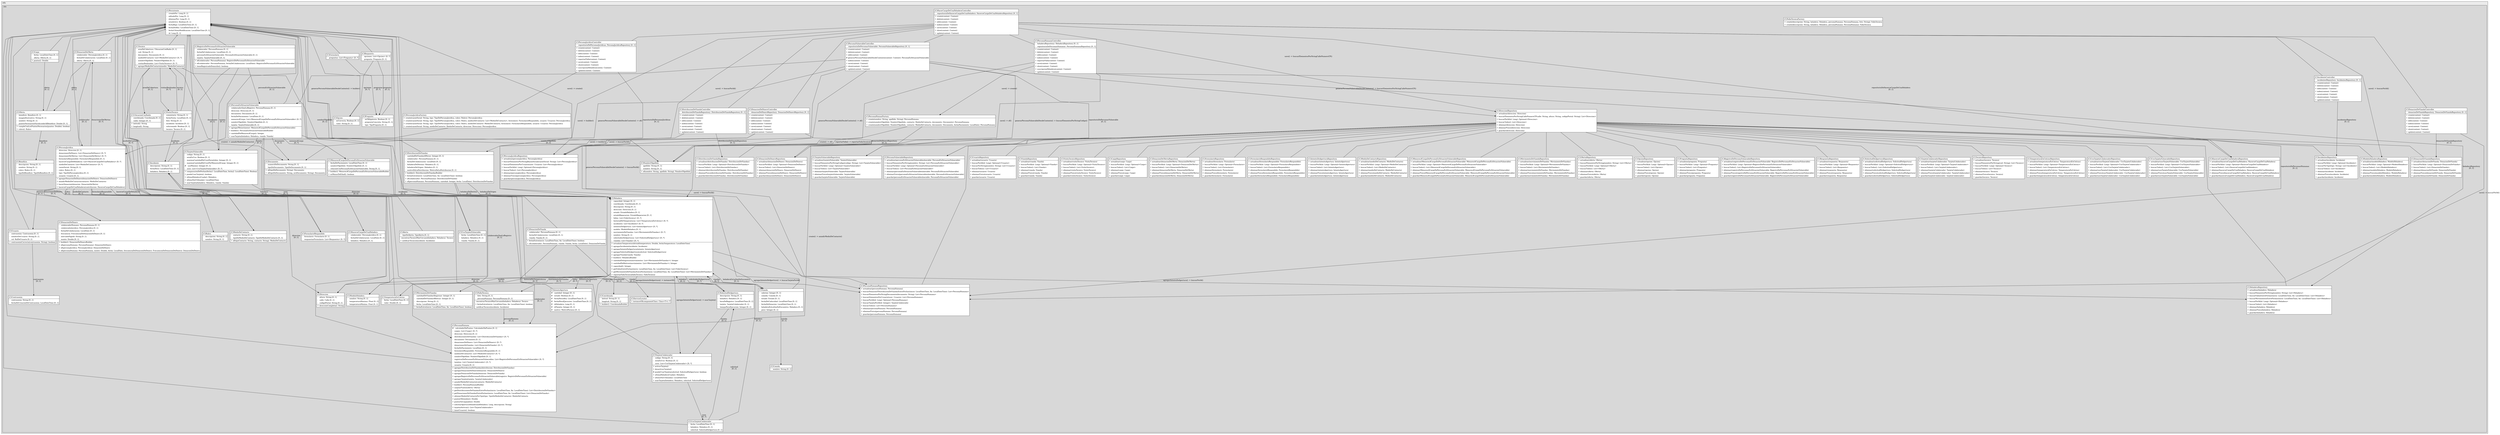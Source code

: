 @startuml

/' diagram meta data start
config=StructureConfiguration;
{
  "projectClassification": {
    "searchMode": "OpenProject", // OpenProject, AllProjects
    "includedProjects": "",
    "pathEndKeywords": "*.impl",
    "isClientPath": "",
    "isClientName": "",
    "isTestPath": "",
    "isTestName": "",
    "isMappingPath": "",
    "isMappingName": "",
    "isDataAccessPath": "",
    "isDataAccessName": "",
    "isDataStructurePath": "",
    "isDataStructureName": "",
    "isInterfaceStructuresPath": "",
    "isInterfaceStructuresName": "",
    "isEntryPointPath": "",
    "isEntryPointName": "",
    "treatFinalFieldsAsMandatory": false
  },
  "graphRestriction": {
    "classPackageExcludeFilter": "",
    "classPackageIncludeFilter": "",
    "classNameExcludeFilter": "",
    "classNameIncludeFilter": "",
    "methodNameExcludeFilter": "",
    "methodNameIncludeFilter": "",
    "removeByInheritance": "", // inheritance/annotation based filtering is done in a second step
    "removeByAnnotation": "",
    "removeByClassPackage": "", // cleanup the graph after inheritance/annotation based filtering is done
    "removeByClassName": "",
    "cutMappings": false,
    "cutEnum": true,
    "cutTests": true,
    "cutClient": true,
    "cutDataAccess": false,
    "cutInterfaceStructures": false,
    "cutDataStructures": false,
    "cutGetterAndSetter": true,
    "cutConstructors": true
  },
  "graphTraversal": {
    "forwardDepth": 6,
    "backwardDepth": 6,
    "classPackageExcludeFilter": "",
    "classPackageIncludeFilter": "",
    "classNameExcludeFilter": "",
    "classNameIncludeFilter": "",
    "methodNameExcludeFilter": "",
    "methodNameIncludeFilter": "",
    "hideMappings": false,
    "hideDataStructures": false,
    "hidePrivateMethods": true,
    "hideInterfaceCalls": true, // indirection: implementation -> interface (is hidden) -> implementation
    "onlyShowApplicationEntryPoints": false, // root node is included
    "useMethodCallsForStructureDiagram": "ForwardOnly" // ForwardOnly, BothDirections, No
  },
  "details": {
    "aggregation": "GroupByClass", // ByClass, GroupByClass, None
    "showClassGenericTypes": true,
    "showMethods": true,
    "showMethodParameterNames": true,
    "showMethodParameterTypes": true,
    "showMethodReturnType": true,
    "showPackageLevels": 2,
    "showDetailedClassStructure": true
  },
  "rootClass": "ar.edu.utn.frba.dds.controllers.colaboraciones.HacerCargoDeUnaHeladeraController",
  "extensionCallbackMethod": "" // qualified.class.name#methodName - signature: public static String method(String)
}
diagram meta data end '/



digraph g {
    rankdir="TB"
    splines=polyline
    

'nodes 
subgraph cluster_100278 { 
   	label=edu
	labeljust=l
	fillcolor="#ececec"
	style=filled
   
   subgraph cluster_1878955145 { 
   	label=utn
	labeljust=l
	fillcolor="#d8d8d8"
	style=filled
   
   Alerta84527693[
	label=<<TABLE BORDER="1" CELLBORDER="0" CELLPADDING="4" CELLSPACING="0">
<TR><TD ALIGN="LEFT" >(C)Alerta</TD></TR>
<HR/>
<TR><TD ALIGN="LEFT" >-   tipoDeAlerta: TipoAlerta [0..1]</TD></TR>
<HR/>
<TR><TD ALIGN="LEFT" >- encontrarTecnicoMasCercano(heladera: Heladera): Tecnico</TD></TR>
<TR><TD ALIGN="LEFT" >+ notificarTecnico(incidente: Incidente)</TD></TR>
</TABLE>>
	style=filled
	margin=0
	shape=plaintext
	fillcolor="#FFFFFF"
];

Beneficio1764984089[
	label=<<TABLE BORDER="1" CELLBORDER="0" CELLPADDING="4" CELLSPACING="0">
<TR><TD ALIGN="LEFT" >(C)Beneficio</TD></TR>
<HR/>
<TR><TD ALIGN="LEFT" >-   descripcion: String [0..1]</TD></TR>
<TR><TD ALIGN="LEFT" >-   nombre: String [0..1]</TD></TR>
<TR><TD ALIGN="LEFT" >-   rubro: Rubro [0..1]</TD></TR>
<TR><TD ALIGN="LEFT" >-   tipoDeBeneficio: TipoDeBeneficio [0..1]</TD></TR>
</TABLE>>
	style=filled
	margin=0
	shape=plaintext
	fillcolor="#FFFFFF"
];

Canje1229852772[
	label=<<TABLE BORDER="1" CELLBORDER="0" CELLPADDING="4" CELLSPACING="0">
<TR><TD ALIGN="LEFT" >(C)Canje</TD></TR>
<HR/>
<TR><TD ALIGN="LEFT" >-   fecha: LocalDateTime [0..1]</TD></TR>
<TR><TD ALIGN="LEFT" >-   oferta: Oferta [0..1]</TD></TR>
<HR/>
<TR><TD ALIGN="LEFT" >+ puntos(): Double</TD></TR>
</TABLE>>
	style=filled
	margin=0
	shape=plaintext
	fillcolor="#FFFFFF"
];

CanjeRepository239864323[
	label=<<TABLE BORDER="1" CELLBORDER="0" CELLPADDING="4" CELLSPACING="0">
<TR><TD ALIGN="LEFT" >(C)CanjeRepository</TD></TR>
<HR/>
<TR><TD ALIGN="LEFT" >+ actualizar(canje: Canje)</TD></TR>
<TR><TD ALIGN="LEFT" >+ buscarPorId(id: Long): Optional&lt;Canje&gt;</TD></TR>
<TR><TD ALIGN="LEFT" >+ buscarTodos(): List&lt;Canje&gt;</TD></TR>
<TR><TD ALIGN="LEFT" >+ eliminar(canje: Canje)</TD></TR>
<TR><TD ALIGN="LEFT" >+ eliminarFisico(canje: Canje)</TD></TR>
<TR><TD ALIGN="LEFT" >+ guardar(canje: Canje)</TD></TR>
</TABLE>>
	style=filled
	margin=0
	shape=plaintext
	fillcolor="#FFFFFF"
];

Comida1432903888[
	label=<<TABLE BORDER="1" CELLBORDER="0" CELLPADDING="4" CELLSPACING="0">
<TR><TD ALIGN="LEFT" >(C)Comida</TD></TR>
<HR/>
<TR><TD ALIGN="LEFT" >-   nombre: String [0..1]</TD></TR>
</TABLE>>
	style=filled
	margin=0
	shape=plaintext
	fillcolor="#FFFFFF"
];

Contrasenia571635564[
	label=<<TABLE BORDER="1" CELLBORDER="0" CELLPADDING="4" CELLSPACING="0">
<TR><TD ALIGN="LEFT" >(C)Contrasenia</TD></TR>
<HR/>
<TR><TD ALIGN="LEFT" >-   contrasenia: String [0..1]</TD></TR>
<TR><TD ALIGN="LEFT" >-   fechaDeCreacionDeContrasenia: LocalDateTime [0..1]</TD></TR>
</TABLE>>
	style=filled
	margin=0
	shape=plaintext
	fillcolor="#FFFFFF"
];

Coordenada78453277[
	label=<<TABLE BORDER="1" CELLBORDER="0" CELLPADDING="4" CELLSPACING="0">
<TR><TD ALIGN="LEFT" >(C)Coordenada</TD></TR>
<HR/>
<TR><TD ALIGN="LEFT" >-   latitud: String [0..1]</TD></TR>
<TR><TD ALIGN="LEFT" >-   longitud: String [0..1]</TD></TR>
<HR/>
<TR><TD ALIGN="LEFT" >+ builder(): CoordenadaBuilder</TD></TR>
</TABLE>>
	style=filled
	margin=0
	shape=plaintext
	fillcolor="#FFFFFF"
];

Direccion78453277[
	label=<<TABLE BORDER="1" CELLBORDER="0" CELLPADDING="4" CELLSPACING="0">
<TR><TD ALIGN="LEFT" >(C)Direccion</TD></TR>
<HR/>
<TR><TD ALIGN="LEFT" >-   altura: String [0..1]</TD></TR>
<TR><TD ALIGN="LEFT" >-   calle: Calle [0..1]</TD></TR>
<TR><TD ALIGN="LEFT" >-   codigoPostal: String [0..1]</TD></TR>
<HR/>
<TR><TD ALIGN="LEFT" >+ direccionCompleta(): String</TD></TR>
</TABLE>>
	style=filled
	margin=0
	shape=plaintext
	fillcolor="#FFFFFF"
];

DireccionRepository239864323[
	label=<<TABLE BORDER="1" CELLBORDER="0" CELLPADDING="4" CELLSPACING="0">
<TR><TD ALIGN="LEFT" >(C)DireccionRepository</TD></TR>
<HR/>
<TR><TD ALIGN="LEFT" >+ actualizar(direccion: Direccion)</TD></TR>
<TR><TD ALIGN="LEFT" >+ buscarElementosPorStringCalleNumeroCP(calle: String, altura: String, codigoPostal: String): List&lt;Direccion&gt;</TD></TR>
<TR><TD ALIGN="LEFT" >+ buscarPorId(id: Long): Optional&lt;Direccion&gt;</TD></TR>
<TR><TD ALIGN="LEFT" >+ buscarTodos(): List&lt;Direccion&gt;</TD></TR>
<TR><TD ALIGN="LEFT" >+ eliminar(direccion: Direccion)</TD></TR>
<TR><TD ALIGN="LEFT" >+ eliminarFisico(direccion: Direccion)</TD></TR>
<TR><TD ALIGN="LEFT" >+ guardar(direccion: Direccion)</TD></TR>
</TABLE>>
	style=filled
	margin=0
	shape=plaintext
	fillcolor="#FFFFFF"
];

DistribucionDeViandaController1202599025[
	label=<<TABLE BORDER="1" CELLBORDER="0" CELLPADDING="4" CELLSPACING="0">
<TR><TD ALIGN="LEFT" >(C)DistribucionDeViandaController</TD></TR>
<HR/>
<TR><TD ALIGN="LEFT" >-   distribucionDeViandaRepository: DistribucionDeViandaRepository [0..1]</TD></TR>
<HR/>
<TR><TD ALIGN="LEFT" >+ create(context: Context)</TD></TR>
<TR><TD ALIGN="LEFT" >+ delete(context: Context)</TD></TR>
<TR><TD ALIGN="LEFT" >+ edit(context: Context)</TD></TR>
<TR><TD ALIGN="LEFT" >+ index(context: Context)</TD></TR>
<TR><TD ALIGN="LEFT" >+ save(context: Context)</TD></TR>
<TR><TD ALIGN="LEFT" >+ show(context: Context)</TD></TR>
<TR><TD ALIGN="LEFT" >+ update(context: Context)</TD></TR>
</TABLE>>
	style=filled
	margin=0
	shape=plaintext
	fillcolor="#FFFFFF"
];

DistribucionDeViandaRepository239864323[
	label=<<TABLE BORDER="1" CELLBORDER="0" CELLPADDING="4" CELLSPACING="0">
<TR><TD ALIGN="LEFT" >(C)DistribucionDeViandaRepository</TD></TR>
<HR/>
<TR><TD ALIGN="LEFT" >+ actualizar(distribucionDeViandas: DistribucionDeViandas)</TD></TR>
<TR><TD ALIGN="LEFT" >+ buscarPorId(id: Long): Optional&lt;DistribucionDeViandas&gt;</TD></TR>
<TR><TD ALIGN="LEFT" >+ buscarTodos(): List&lt;DistribucionDeViandas&gt;</TD></TR>
<TR><TD ALIGN="LEFT" >+ eliminar(distribucionDeViandas: DistribucionDeViandas)</TD></TR>
<TR><TD ALIGN="LEFT" >+ eliminarFisico(distribucionDeViandas: DistribucionDeViandas)</TD></TR>
<TR><TD ALIGN="LEFT" >+ guardar(distribucionDeViandas: DistribucionDeViandas)</TD></TR>
</TABLE>>
	style=filled
	margin=0
	shape=plaintext
	fillcolor="#FFFFFF"
];

DistribucionDeViandas501233310[
	label=<<TABLE BORDER="1" CELLBORDER="0" CELLPADDING="4" CELLSPACING="0">
<TR><TD ALIGN="LEFT" >(C)DistribucionDeViandas</TD></TR>
<HR/>
<TR><TD ALIGN="LEFT" >-   cantidadDeViandasAMover: Integer [0..1]</TD></TR>
<TR><TD ALIGN="LEFT" >-   colaborador: PersonaHumana [0..1]</TD></TR>
<TR><TD ALIGN="LEFT" >-   fechaDeColaboracion: LocalDate [0..1]</TD></TR>
<TR><TD ALIGN="LEFT" >-   heladeraDeDestino: Heladera [0..1]</TD></TR>
<TR><TD ALIGN="LEFT" >-   heladeraDeOrigen: Heladera [0..1]</TD></TR>
<TR><TD ALIGN="LEFT" >-   motivoDeLaDistribucion: MotivoDeLaDistribucion [0..1]</TD></TR>
<HR/>
<TR><TD ALIGN="LEFT" >+ builder(): DistribucionDeViandasBuilder</TD></TR>
<TR><TD ALIGN="LEFT" >+ fechaEntre(inicio: LocalDateTime, fin: LocalDateTime): boolean</TD></TR>
<TR><TD ALIGN="LEFT" >+ of(colaborador: PersonaHumana): DistribucionDeViandas</TD></TR>
<TR><TD ALIGN="LEFT" >+ of(personaHumana: PersonaHumana, cantidad: Integer, fecha: LocalDate): DistribucionDeViandas</TD></TR>
</TABLE>>
	style=filled
	margin=0
	shape=plaintext
	fillcolor="#FFFFFF"
];

Documento2042765656[
	label=<<TABLE BORDER="1" CELLBORDER="0" CELLPADDING="4" CELLSPACING="0">
<TR><TD ALIGN="LEFT" >(C)Documento</TD></TR>
<HR/>
<TR><TD ALIGN="LEFT" >-   numeroDeDocumento: String [0..1]</TD></TR>
<TR><TD ALIGN="LEFT" >-   tipoDeDocumento: TipoDeDocumento [0..1]</TD></TR>
<HR/>
<TR><TD ALIGN="LEFT" >+ of(tipoDeDocumento: String): Documento</TD></TR>
<TR><TD ALIGN="LEFT" >+ of(tipoDeDocumento: String, nroDocumento: String): Documento</TD></TR>
</TABLE>>
	style=filled
	margin=0
	shape=plaintext
	fillcolor="#FFFFFF"
];

DonacionDeDinero501233310[
	label=<<TABLE BORDER="1" CELLBORDER="0" CELLPADDING="4" CELLSPACING="0">
<TR><TD ALIGN="LEFT" >(C)DonacionDeDinero</TD></TR>
<HR/>
<TR><TD ALIGN="LEFT" >-   colaboradorHumano: PersonaHumana [0..1]</TD></TR>
<TR><TD ALIGN="LEFT" >-   colaboradorJuridico: PersonaJuridica [0..1]</TD></TR>
<TR><TD ALIGN="LEFT" >-   fechaDeColaboracion: LocalDate [0..1]</TD></TR>
<TR><TD ALIGN="LEFT" >-   frecuencia: FrecuenciaDeDonacionDeDinero [0..1]</TD></TR>
<TR><TD ALIGN="LEFT" >-   mercadoPagoId: String [0..1]</TD></TR>
<TR><TD ALIGN="LEFT" >-   monto: Double [0..1]</TD></TR>
<HR/>
<TR><TD ALIGN="LEFT" >+ builder(): DonacionDeDineroBuilder</TD></TR>
<TR><TD ALIGN="LEFT" >+ of(personaHumana: PersonaHumana): DonacionDeDinero</TD></TR>
<TR><TD ALIGN="LEFT" >+ of(personaJuridica: PersonaJuridica): DonacionDeDinero</TD></TR>
<TR><TD ALIGN="LEFT" >+ of(personaHumana: PersonaHumana, monto: Double, fecha: LocalDate, frecuenciaDeDonacionDeDinero: FrecuenciaDeDonacionDeDinero): DonacionDeDinero</TD></TR>
</TABLE>>
	style=filled
	margin=0
	shape=plaintext
	fillcolor="#FFFFFF"
];

DonacionDeDineroController1202599025[
	label=<<TABLE BORDER="1" CELLBORDER="0" CELLPADDING="4" CELLSPACING="0">
<TR><TD ALIGN="LEFT" >(C)DonacionDeDineroController</TD></TR>
<HR/>
<TR><TD ALIGN="LEFT" >-   donacionDeDineroReporitory: DonacionDeDineroReporitory [0..1]</TD></TR>
<HR/>
<TR><TD ALIGN="LEFT" >+ create(context: Context)</TD></TR>
<TR><TD ALIGN="LEFT" >+ delete(context: Context)</TD></TR>
<TR><TD ALIGN="LEFT" >+ edit(context: Context)</TD></TR>
<TR><TD ALIGN="LEFT" >+ index(context: Context)</TD></TR>
<TR><TD ALIGN="LEFT" >+ save(context: Context)</TD></TR>
<TR><TD ALIGN="LEFT" >+ show(context: Context)</TD></TR>
<TR><TD ALIGN="LEFT" >+ update(context: Context)</TD></TR>
</TABLE>>
	style=filled
	margin=0
	shape=plaintext
	fillcolor="#FFFFFF"
];

DonacionDeDineroReporitory239864323[
	label=<<TABLE BORDER="1" CELLBORDER="0" CELLPADDING="4" CELLSPACING="0">
<TR><TD ALIGN="LEFT" >(C)DonacionDeDineroReporitory</TD></TR>
<HR/>
<TR><TD ALIGN="LEFT" >+ actualizar(donacionDeDinero: DonacionDeDinero)</TD></TR>
<TR><TD ALIGN="LEFT" >+ buscarPorId(id: Long): Optional&lt;DonacionDeDinero&gt;</TD></TR>
<TR><TD ALIGN="LEFT" >+ buscarTodos(): List&lt;DonacionDeDinero&gt;</TD></TR>
<TR><TD ALIGN="LEFT" >+ eliminar(donacionDeDinero: DonacionDeDinero)</TD></TR>
<TR><TD ALIGN="LEFT" >+ eliminarFisico(donacionDeDinero: DonacionDeDinero)</TD></TR>
<TR><TD ALIGN="LEFT" >+ guardar(donacionDeDinero: DonacionDeDinero)</TD></TR>
</TABLE>>
	style=filled
	margin=0
	shape=plaintext
	fillcolor="#FFFFFF"
];

DonacionDeOferta501233310[
	label=<<TABLE BORDER="1" CELLBORDER="0" CELLPADDING="4" CELLSPACING="0">
<TR><TD ALIGN="LEFT" >(C)DonacionDeOferta</TD></TR>
<HR/>
<TR><TD ALIGN="LEFT" >-   colaborador: PersonaJuridica [0..1]</TD></TR>
<TR><TD ALIGN="LEFT" >-   fechaDeColaboracion: LocalDate [0..1]</TD></TR>
<TR><TD ALIGN="LEFT" >-   oferta: Oferta [0..1]</TD></TR>
</TABLE>>
	style=filled
	margin=0
	shape=plaintext
	fillcolor="#FFFFFF"
];

DonacionDeOfertaReporitory239864323[
	label=<<TABLE BORDER="1" CELLBORDER="0" CELLPADDING="4" CELLSPACING="0">
<TR><TD ALIGN="LEFT" >(C)DonacionDeOfertaReporitory</TD></TR>
<HR/>
<TR><TD ALIGN="LEFT" >+ actualizar(donacionDeOferta: DonacionDeOferta)</TD></TR>
<TR><TD ALIGN="LEFT" >+ buscarPorId(id: Long): Optional&lt;DonacionDeOferta&gt;</TD></TR>
<TR><TD ALIGN="LEFT" >+ buscarTodos(): List&lt;DonacionDeOferta&gt;</TD></TR>
<TR><TD ALIGN="LEFT" >+ eliminar(donacionDeOferta: DonacionDeOferta)</TD></TR>
<TR><TD ALIGN="LEFT" >+ eliminarFisico(donacionDeOferta: DonacionDeOferta)</TD></TR>
<TR><TD ALIGN="LEFT" >+ guardar(donacionDeOferta: DonacionDeOferta)</TD></TR>
</TABLE>>
	style=filled
	margin=0
	shape=plaintext
	fillcolor="#FFFFFF"
];

DonacionDeVianda501233310[
	label=<<TABLE BORDER="1" CELLBORDER="0" CELLPADDING="4" CELLSPACING="0">
<TR><TD ALIGN="LEFT" >(C)DonacionDeVianda</TD></TR>
<HR/>
<TR><TD ALIGN="LEFT" >-   colaborador: PersonaHumana [0..1]</TD></TR>
<TR><TD ALIGN="LEFT" >-   fechaDeColaboracion: LocalDate [0..1]</TD></TR>
<TR><TD ALIGN="LEFT" >-   vianda: Vianda [0..1]</TD></TR>
<HR/>
<TR><TD ALIGN="LEFT" >+ fechaEntre(inicio: LocalDateTime, fin: LocalDateTime): boolean</TD></TR>
<TR><TD ALIGN="LEFT" >+ of(colaborador: PersonaHumana, vianda: Vianda, fecha: LocalDate): DonacionDeVianda</TD></TR>
</TABLE>>
	style=filled
	margin=0
	shape=plaintext
	fillcolor="#FFFFFF"
];

DonacionDeViandaController1202599025[
	label=<<TABLE BORDER="1" CELLBORDER="0" CELLPADDING="4" CELLSPACING="0">
<TR><TD ALIGN="LEFT" >(C)DonacionDeViandaController</TD></TR>
<HR/>
<TR><TD ALIGN="LEFT" >-   donacionDeViandaRepository: DonacionDeViandaRepository [0..1]</TD></TR>
<HR/>
<TR><TD ALIGN="LEFT" >+ create(context: Context)</TD></TR>
<TR><TD ALIGN="LEFT" >+ delete(context: Context)</TD></TR>
<TR><TD ALIGN="LEFT" >+ edit(context: Context)</TD></TR>
<TR><TD ALIGN="LEFT" >+ index(context: Context)</TD></TR>
<TR><TD ALIGN="LEFT" >+ save(context: Context)</TD></TR>
<TR><TD ALIGN="LEFT" >+ show(context: Context)</TD></TR>
<TR><TD ALIGN="LEFT" >+ update(context: Context)</TD></TR>
</TABLE>>
	style=filled
	margin=0
	shape=plaintext
	fillcolor="#FFFFFF"
];

DonacionDeViandaRepository239864323[
	label=<<TABLE BORDER="1" CELLBORDER="0" CELLPADDING="4" CELLSPACING="0">
<TR><TD ALIGN="LEFT" >(C)DonacionDeViandaRepository</TD></TR>
<HR/>
<TR><TD ALIGN="LEFT" >+ actualizar(donacionDeVianda: DonacionDeVianda)</TD></TR>
<TR><TD ALIGN="LEFT" >+ buscarPorId(id: Long): Optional&lt;DonacionDeVianda&gt;</TD></TR>
<TR><TD ALIGN="LEFT" >+ buscarTodos(): List&lt;DonacionDeVianda&gt;</TD></TR>
<TR><TD ALIGN="LEFT" >+ eliminar(donacionDeVianda: DonacionDeVianda)</TD></TR>
<TR><TD ALIGN="LEFT" >+ eliminarFisico(donacionDeVianda: DonacionDeVianda)</TD></TR>
<TR><TD ALIGN="LEFT" >+ guardar(donacionDeVianda: DonacionDeVianda)</TD></TR>
</TABLE>>
	style=filled
	margin=0
	shape=plaintext
	fillcolor="#FFFFFF"
];

FallaTecnica84527693[
	label=<<TABLE BORDER="1" CELLBORDER="0" CELLPADDING="4" CELLSPACING="0">
<TR><TD ALIGN="LEFT" >(C)FallaTecnica</TD></TR>
<HR/>
<TR><TD ALIGN="LEFT" >-   foto: String [0..1]</TD></TR>
<TR><TD ALIGN="LEFT" >-   personaHumana: PersonaHumana [0..1]</TD></TR>
<HR/>
<TR><TD ALIGN="LEFT" >- encontrarTecnicoMasCercano(heladera: Heladera): Tecnico</TD></TR>
<TR><TD ALIGN="LEFT" >+ fechaEntre(inicio: LocalDateTime, fin: LocalDateTime): boolean</TD></TR>
<TR><TD ALIGN="LEFT" >- notificarTecnico(incidente: Incidente)</TD></TR>
</TABLE>>
	style=filled
	margin=0
	shape=plaintext
	fillcolor="#FFFFFF"
];

FallaTecnicaFactory1437369759[
	label=<<TABLE BORDER="1" CELLBORDER="0" CELLPADDING="4" CELLSPACING="0">
<TR><TD ALIGN="LEFT" >(C)FallaTecnicaFactory</TD></TR>
<HR/>
<TR><TD ALIGN="LEFT" >+ create(descripcion: String, heladera: Heladera, personaHumana: PersonaHumana, foto: String): FallaTecnica</TD></TR>
<TR><TD ALIGN="LEFT" >+ create(descripcion: String, heladera: Heladera, personaHumana: PersonaHumana): FallaTecnica</TD></TR>
</TABLE>>
	style=filled
	margin=0
	shape=plaintext
	fillcolor="#FFFFFF"
];

Formulario1182271835[
	label=<<TABLE BORDER="1" CELLBORDER="0" CELLPADDING="4" CELLSPACING="0">
<TR><TD ALIGN="LEFT" >(C)Formulario</TD></TR>
<HR/>
<TR><TD ALIGN="LEFT" >-   preguntas: List&lt;Pregunta&gt; [0..*]</TD></TR>
</TABLE>>
	style=filled
	margin=0
	shape=plaintext
	fillcolor="#FFFFFF"
];

FormularioRepository239864323[
	label=<<TABLE BORDER="1" CELLBORDER="0" CELLPADDING="4" CELLSPACING="0">
<TR><TD ALIGN="LEFT" >(C)FormularioRepository</TD></TR>
<HR/>
<TR><TD ALIGN="LEFT" >+ actualizar(formulario: Formulario)</TD></TR>
<TR><TD ALIGN="LEFT" >+ buscarPorId(id: Long): Optional&lt;Formulario&gt;</TD></TR>
<TR><TD ALIGN="LEFT" >+ buscarTodos(): List&lt;Formulario&gt;</TD></TR>
<TR><TD ALIGN="LEFT" >+ eliminar(formulario: Formulario)</TD></TR>
<TR><TD ALIGN="LEFT" >+ eliminarFisico(formulario: Formulario)</TD></TR>
<TR><TD ALIGN="LEFT" >+ guardar(formulario: Formulario)</TD></TR>
</TABLE>>
	style=filled
	margin=0
	shape=plaintext
	fillcolor="#FFFFFF"
];

FormularioRespondido1182271835[
	label=<<TABLE BORDER="1" CELLBORDER="0" CELLPADDING="4" CELLSPACING="0">
<TR><TD ALIGN="LEFT" >(C)FormularioRespondido</TD></TR>
<HR/>
<TR><TD ALIGN="LEFT" >-   formulario: Formulario [0..1]</TD></TR>
<TR><TD ALIGN="LEFT" >-   respuestasFormulario: List&lt;Respuesta&gt; [0..*]</TD></TR>
</TABLE>>
	style=filled
	margin=0
	shape=plaintext
	fillcolor="#FFFFFF"
];

FormularioRespondidoRepository239864323[
	label=<<TABLE BORDER="1" CELLBORDER="0" CELLPADDING="4" CELLSPACING="0">
<TR><TD ALIGN="LEFT" >(C)FormularioRespondidoRepository</TD></TR>
<HR/>
<TR><TD ALIGN="LEFT" >+ actualizar(formularioRespondido: FormularioRespondido)</TD></TR>
<TR><TD ALIGN="LEFT" >+ buscarPorId(id: Long): Optional&lt;FormularioRespondido&gt;</TD></TR>
<TR><TD ALIGN="LEFT" >+ buscarTodos(): List&lt;FormularioRespondido&gt;</TD></TR>
<TR><TD ALIGN="LEFT" >+ eliminar(formularioRespondido: FormularioRespondido)</TD></TR>
<TR><TD ALIGN="LEFT" >+ eliminarFisico(formularioRespondido: FormularioRespondido)</TD></TR>
<TR><TD ALIGN="LEFT" >+ guardar(formularioRespondido: FormularioRespondido)</TD></TR>
</TABLE>>
	style=filled
	margin=0
	shape=plaintext
	fillcolor="#FFFFFF"
];

HacerCargoDeUnaHeladeraController1202599025[
	label=<<TABLE BORDER="1" CELLBORDER="0" CELLPADDING="4" CELLSPACING="0">
<TR><TD ALIGN="LEFT" >(C)HacerCargoDeUnaHeladeraController</TD></TR>
<HR/>
<TR><TD ALIGN="LEFT" >-   repositorioDeHacerceCargoDeUnaHeladera: HacerseCargoDeUnaHeladeraRepository [0..1]</TD></TR>
<HR/>
<TR><TD ALIGN="LEFT" >+ create(context: Context)</TD></TR>
<TR><TD ALIGN="LEFT" >+ delete(context: Context)</TD></TR>
<TR><TD ALIGN="LEFT" >+ edit(context: Context)</TD></TR>
<TR><TD ALIGN="LEFT" >+ index(context: Context)</TD></TR>
<TR><TD ALIGN="LEFT" >+ save(context: Context)</TD></TR>
<TR><TD ALIGN="LEFT" >+ show(context: Context)</TD></TR>
<TR><TD ALIGN="LEFT" >+ update(context: Context)</TD></TR>
</TABLE>>
	style=filled
	margin=0
	shape=plaintext
	fillcolor="#FFFFFF"
];

HacerseCargoDeUnaHeladera501233310[
	label=<<TABLE BORDER="1" CELLBORDER="0" CELLPADDING="4" CELLSPACING="0">
<TR><TD ALIGN="LEFT" >(C)HacerseCargoDeUnaHeladera</TD></TR>
<HR/>
<TR><TD ALIGN="LEFT" >-   colaborador: PersonaJuridica [0..1]</TD></TR>
<TR><TD ALIGN="LEFT" >-   fechaDeColaboracion: LocalDate [0..1]</TD></TR>
<TR><TD ALIGN="LEFT" >-   heladera: Heladera [0..1]</TD></TR>
</TABLE>>
	style=filled
	margin=0
	shape=plaintext
	fillcolor="#FFFFFF"
];

HacerseCargoDeUnaHeladeraRepository239864323[
	label=<<TABLE BORDER="1" CELLBORDER="0" CELLPADDING="4" CELLSPACING="0">
<TR><TD ALIGN="LEFT" >(C)HacerseCargoDeUnaHeladeraRepository</TD></TR>
<HR/>
<TR><TD ALIGN="LEFT" >+ actualizar(hacerseCargoDeUnaHeladera: HacerseCargoDeUnaHeladera)</TD></TR>
<TR><TD ALIGN="LEFT" >+ buscarPorId(id: Long): Optional&lt;HacerseCargoDeUnaHeladera&gt;</TD></TR>
<TR><TD ALIGN="LEFT" >+ buscarTodos(): List&lt;HacerseCargoDeUnaHeladera&gt;</TD></TR>
<TR><TD ALIGN="LEFT" >+ eliminar(hacerseCargoDeUnaHeladera: HacerseCargoDeUnaHeladera)</TD></TR>
<TR><TD ALIGN="LEFT" >+ eliminarFisico(hacerseCargoDeUnaHeladera: HacerseCargoDeUnaHeladera)</TD></TR>
<TR><TD ALIGN="LEFT" >+ guardar(hacerseCargoDeUnaHeladera: HacerseCargoDeUnaHeladera)</TD></TR>
</TABLE>>
	style=filled
	margin=0
	shape=plaintext
	fillcolor="#FFFFFF"
];

Heladera754468373[
	label=<<TABLE BORDER="1" CELLBORDER="0" CELLPADDING="4" CELLSPACING="0">
<TR><TD ALIGN="LEFT" >(C)Heladera</TD></TR>
<HR/>
<TR><TD ALIGN="LEFT" >-   capacidad: Integer [0..1]</TD></TR>
<TR><TD ALIGN="LEFT" >-   coordenada: Coordenada [0..1]</TD></TR>
<TR><TD ALIGN="LEFT" >-   descripcion: String [0..1]</TD></TR>
<TR><TD ALIGN="LEFT" >-   direccion: Direccion [0..1]</TD></TR>
<TR><TD ALIGN="LEFT" >-   estado: EstadoHeladera [0..1]</TD></TR>
<TR><TD ALIGN="LEFT" >-   estadoReparacion: EstadoReparacion [0..1]</TD></TR>
<TR><TD ALIGN="LEFT" >-   fallas: List&lt;FallaTecnica&gt; [0..*]</TD></TR>
<TR><TD ALIGN="LEFT" >-   historialDeTemperaturas: List&lt;TemperaturaEnCelcius&gt; [0..*]</TD></TR>
<TR><TD ALIGN="LEFT" >-   incidentes: List&lt;Incidente&gt; [0..*]</TD></TR>
<TR><TD ALIGN="LEFT" >-   intentosDeApertura: List&lt;IntentoApertura&gt; [0..*]</TD></TR>
<TR><TD ALIGN="LEFT" >-   modelo: ModeloHeladera [0..1]</TD></TR>
<TR><TD ALIGN="LEFT" >-   movimientoDeViandas: List&lt;MovimientoDeViandas&gt; [0..*]</TD></TR>
<TR><TD ALIGN="LEFT" >-   nombre: String [0..1]</TD></TR>
<TR><TD ALIGN="LEFT" >-   solicitudesDeAperturas: List&lt;SolicitudDeApertura&gt; [0..*]</TD></TR>
<TR><TD ALIGN="LEFT" >-   viandas: List&lt;Vianda&gt; [0..*]</TD></TR>
<HR/>
<TR><TD ALIGN="LEFT" >+ actualizarTemperaturaActual(temperatura: Double, fechaTemperatura: LocalDateTime)</TD></TR>
<TR><TD ALIGN="LEFT" >+ agregarIncidente(incidente: Incidente)</TD></TR>
<TR><TD ALIGN="LEFT" >+ agregarIntentoDeApertura(intento: IntentoApertura)</TD></TR>
<TR><TD ALIGN="LEFT" >+ agregarSolicitudDeApertura(solicitud: SolicitudDeApertura)</TD></TR>
<TR><TD ALIGN="LEFT" >+ agregarVianda(vianda: Vianda)</TD></TR>
<TR><TD ALIGN="LEFT" >+ builder(): HeladeraBuilder</TD></TR>
<TR><TD ALIGN="LEFT" >+ cantidadDeIngresos(movimientos: List&lt;MovimientoDeViandas&gt;): Integer</TD></TR>
<TR><TD ALIGN="LEFT" >+ cantidadDeRetiros(movimientos: List&lt;MovimientoDeViandas&gt;): Integer</TD></TR>
<TR><TD ALIGN="LEFT" >+ capacidad(): Integer</TD></TR>
<TR><TD ALIGN="LEFT" >+ getFallasEntreFechas(inicio: LocalDateTime, fin: LocalDateTime): List&lt;FallaTecnica&gt;</TD></TR>
<TR><TD ALIGN="LEFT" >+ getMovimientoDeViandasEntreFechas(inicio: LocalDateTime, fin: LocalDateTime): List&lt;MovimientoDeViandas&gt;</TD></TR>
<TR><TD ALIGN="LEFT" >+ reportarFallaTecnica(fallaTecnica: FallaTecnica)</TD></TR>
</TABLE>>
	style=filled
	margin=0
	shape=plaintext
	fillcolor="#FFFFFF"
];

HeladeraRepository239864323[
	label=<<TABLE BORDER="1" CELLBORDER="0" CELLPADDING="4" CELLSPACING="0">
<TR><TD ALIGN="LEFT" >(C)HeladeraRepository</TD></TR>
<HR/>
<TR><TD ALIGN="LEFT" >+ actualizar(heladera: Heladera)</TD></TR>
<TR><TD ALIGN="LEFT" >+ buscarElementosPorString(nombre: String): List&lt;Heladera&gt;</TD></TR>
<TR><TD ALIGN="LEFT" >+ buscarFallasEntreFechas(inicio: LocalDateTime, fin: LocalDateTime): List&lt;Heladera&gt;</TD></TR>
<TR><TD ALIGN="LEFT" >+ buscarMovimientosEntreFechas(inicio: LocalDateTime, fin: LocalDateTime): List&lt;Heladera&gt;</TD></TR>
<TR><TD ALIGN="LEFT" >+ buscarPorId(id: Long): Optional&lt;Heladera&gt;</TD></TR>
<TR><TD ALIGN="LEFT" >+ buscarTodos(): List&lt;Heladera&gt;</TD></TR>
<TR><TD ALIGN="LEFT" >+ eliminar(heladera: Heladera)</TD></TR>
<TR><TD ALIGN="LEFT" >+ eliminarFisico(heladera: Heladera)</TD></TR>
<TR><TD ALIGN="LEFT" >+ guardar(heladera: Heladera)</TD></TR>
</TABLE>>
	style=filled
	margin=0
	shape=plaintext
	fillcolor="#FFFFFF"
];

Incidente84527693[
	label=<<TABLE BORDER="1" CELLBORDER="0" CELLPADDING="4" CELLSPACING="0">
<TR><TD ALIGN="LEFT" >(C)Incidente</TD></TR>
<HR/>
<TR><TD ALIGN="LEFT" >-   descripcion: String [0..1]</TD></TR>
<TR><TD ALIGN="LEFT" >-   fechaHora: LocalDateTime [0..1]</TD></TR>
<TR><TD ALIGN="LEFT" >-   heladera: Heladera [0..1]</TD></TR>
</TABLE>>
	style=filled
	margin=0
	shape=plaintext
	fillcolor="#FFFFFF"
];

IncidenteController799359457[
	label=<<TABLE BORDER="1" CELLBORDER="0" CELLPADDING="4" CELLSPACING="0">
<TR><TD ALIGN="LEFT" >(C)IncidenteController</TD></TR>
<HR/>
<TR><TD ALIGN="LEFT" >-   incidentesRepository: IncidentesRepository [0..1]</TD></TR>
<HR/>
<TR><TD ALIGN="LEFT" >+ create(context: Context)</TD></TR>
<TR><TD ALIGN="LEFT" >+ delete(context: Context)</TD></TR>
<TR><TD ALIGN="LEFT" >+ edit(context: Context)</TD></TR>
<TR><TD ALIGN="LEFT" >+ index(context: Context)</TD></TR>
<TR><TD ALIGN="LEFT" >+ save(context: Context)</TD></TR>
<TR><TD ALIGN="LEFT" >+ show(context: Context)</TD></TR>
<TR><TD ALIGN="LEFT" >+ update(context: Context)</TD></TR>
</TABLE>>
	style=filled
	margin=0
	shape=plaintext
	fillcolor="#FFFFFF"
];

IncidentesRepository239864323[
	label=<<TABLE BORDER="1" CELLBORDER="0" CELLPADDING="4" CELLSPACING="0">
<TR><TD ALIGN="LEFT" >(C)IncidentesRepository</TD></TR>
<HR/>
<TR><TD ALIGN="LEFT" >+ actualizar(incidente: Incidente)</TD></TR>
<TR><TD ALIGN="LEFT" >+ buscarPorId(id: Long): Optional&lt;Incidente&gt;</TD></TR>
<TR><TD ALIGN="LEFT" >+ buscarPorTipo(tipo: String): List&lt;Incidente&gt;</TD></TR>
<TR><TD ALIGN="LEFT" >+ buscarTodos(): List&lt;Incidente&gt;</TD></TR>
<TR><TD ALIGN="LEFT" >+ eliminar(incidente: Incidente)</TD></TR>
<TR><TD ALIGN="LEFT" >+ eliminarFisico(incidente: Incidente)</TD></TR>
<TR><TD ALIGN="LEFT" >+ guardar(incidente: Incidente)</TD></TR>
</TABLE>>
	style=filled
	margin=0
	shape=plaintext
	fillcolor="#FFFFFF"
];

IntentoApertura1751420509[
	label=<<TABLE BORDER="1" CELLBORDER="0" CELLPADDING="4" CELLSPACING="0">
<TR><TD ALIGN="LEFT" >(C)IntentoApertura</TD></TR>
<HR/>
<TR><TD ALIGN="LEFT" >#   cantidad: Integer [0..1]</TD></TR>
<TR><TD ALIGN="LEFT" >#   estado: Boolean [0..1]</TD></TR>
<TR><TD ALIGN="LEFT" >#   fechaHoraAlta: LocalDateTime [0..1]</TD></TR>
<TR><TD ALIGN="LEFT" >#   fechaHoraEjecucion: LocalDateTime [0..1]</TD></TR>
<TR><TD ALIGN="LEFT" >#   idHeladera: Long [0..1]</TD></TR>
<TR><TD ALIGN="LEFT" >#   idTarjeta: Integer [0..1]</TD></TR>
<TR><TD ALIGN="LEFT" >#   motivo: MotivoPermiso [0..1]</TD></TR>
</TABLE>>
	style=filled
	margin=0
	shape=plaintext
	fillcolor="#FFFFFF"
];

IntentoDeAperturaRepository239864323[
	label=<<TABLE BORDER="1" CELLBORDER="0" CELLPADDING="4" CELLSPACING="0">
<TR><TD ALIGN="LEFT" >(C)IntentoDeAperturaRepository</TD></TR>
<HR/>
<TR><TD ALIGN="LEFT" >+ actualizar(intentoApertura: IntentoApertura)</TD></TR>
<TR><TD ALIGN="LEFT" >+ buscarPorId(id: Long): Optional&lt;IntentoApertura&gt;</TD></TR>
<TR><TD ALIGN="LEFT" >+ buscarTodos(): List&lt;IntentoApertura&gt;</TD></TR>
<TR><TD ALIGN="LEFT" >+ eliminar(intentoApertura: IntentoApertura)</TD></TR>
<TR><TD ALIGN="LEFT" >+ eliminarFisico(intentoApertura: IntentoApertura)</TD></TR>
<TR><TD ALIGN="LEFT" >+ guardar(intentoApertura: IntentoApertura)</TD></TR>
</TABLE>>
	style=filled
	margin=0
	shape=plaintext
	fillcolor="#FFFFFF"
];

MedioDeContacto1052243338[
	label=<<TABLE BORDER="1" CELLBORDER="0" CELLPADDING="4" CELLSPACING="0">
<TR><TD ALIGN="LEFT" >(C)MedioDeContacto</TD></TR>
<HR/>
<TR><TD ALIGN="LEFT" >-   contacto: String [0..1]</TD></TR>
<TR><TD ALIGN="LEFT" >-   tipoDeMedioDeContacto: TipoDeMedioDeContacto [0..1]</TD></TR>
<HR/>
<TR><TD ALIGN="LEFT" >+ of(tipoContacto: String, contacto: String): MedioDeContacto</TD></TR>
</TABLE>>
	style=filled
	margin=0
	shape=plaintext
	fillcolor="#FFFFFF"
];

MedioDeContactoRepository239864323[
	label=<<TABLE BORDER="1" CELLBORDER="0" CELLPADDING="4" CELLSPACING="0">
<TR><TD ALIGN="LEFT" >(C)MedioDeContactoRepository</TD></TR>
<HR/>
<TR><TD ALIGN="LEFT" >+ actualizar(medioDeContacto: MedioDeContacto)</TD></TR>
<TR><TD ALIGN="LEFT" >+ buscarPorId(id: Long): Optional&lt;MedioDeContacto&gt;</TD></TR>
<TR><TD ALIGN="LEFT" >+ buscarTodos(): List&lt;MedioDeContacto&gt;</TD></TR>
<TR><TD ALIGN="LEFT" >+ eliminar(medioDeContacto: MedioDeContacto)</TD></TR>
<TR><TD ALIGN="LEFT" >+ eliminarFisico(medioDeContacto: MedioDeContacto)</TD></TR>
<TR><TD ALIGN="LEFT" >+ guardar(medioDeContacto: MedioDeContacto)</TD></TR>
</TABLE>>
	style=filled
	margin=0
	shape=plaintext
	fillcolor="#FFFFFF"
];

MenoresACargoDePersonaEnSituacionVulnerable239279467[
	label=<<TABLE BORDER="1" CELLBORDER="0" CELLPADDING="4" CELLSPACING="0">
<TR><TD ALIGN="LEFT" >(C)MenoresACargoDePersonaEnSituacionVulnerable</TD></TR>
<HR/>
<TR><TD ALIGN="LEFT" >-   fechaDeNacimiento: LocalDateTime [0..1]</TD></TR>
<TR><TD ALIGN="LEFT" >-   nombreYApellido: NombreYApellido [0..1]</TD></TR>
<TR><TD ALIGN="LEFT" >-   relacionConPersonaEnSituacionVulnerable: String [0..1]</TD></TR>
<HR/>
<TR><TD ALIGN="LEFT" >+ builder(): MenoresACargoDePersonaEnSituacionVulnerableBuilder</TD></TR>
<TR><TD ALIGN="LEFT" >+ esMenorDeEdad(): boolean</TD></TR>
</TABLE>>
	style=filled
	margin=0
	shape=plaintext
	fillcolor="#FFFFFF"
];

MenoresACargoDePersonaEnSituacionVulnerableRepository239864323[
	label=<<TABLE BORDER="1" CELLBORDER="0" CELLPADDING="4" CELLSPACING="0">
<TR><TD ALIGN="LEFT" >(C)MenoresACargoDePersonaEnSituacionVulnerableRepository</TD></TR>
<HR/>
<TR><TD ALIGN="LEFT" >+ actualizar(MenoresACargoDePersonaEnSituacionVulnerable: MenoresACargoDePersonaEnSituacionVulnerable)</TD></TR>
<TR><TD ALIGN="LEFT" >+ buscarPorId(id: Long): Optional&lt;MenoresACargoDePersonaEnSituacionVulnerable&gt;</TD></TR>
<TR><TD ALIGN="LEFT" >+ buscarTodos(): List&lt;MenoresACargoDePersonaEnSituacionVulnerable&gt;</TD></TR>
<TR><TD ALIGN="LEFT" >+ eliminar(MenoresACargoDePersonaEnSituacionVulnerable: MenoresACargoDePersonaEnSituacionVulnerable)</TD></TR>
<TR><TD ALIGN="LEFT" >+ eliminarFisico(MenoresACargoDePersonaEnSituacionVulnerable: MenoresACargoDePersonaEnSituacionVulnerable)</TD></TR>
<TR><TD ALIGN="LEFT" >+ guardar(MenoresACargoDePersonaEnSituacionVulnerable: MenoresACargoDePersonaEnSituacionVulnerable)</TD></TR>
</TABLE>>
	style=filled
	margin=0
	shape=plaintext
	fillcolor="#FFFFFF"
];

ModeloHeladera136989785[
	label=<<TABLE BORDER="1" CELLBORDER="0" CELLPADDING="4" CELLSPACING="0">
<TR><TD ALIGN="LEFT" >(C)ModeloHeladera</TD></TR>
<HR/>
<TR><TD ALIGN="LEFT" >-   nombre: String [0..1]</TD></TR>
<TR><TD ALIGN="LEFT" >-   temperaturaMaxima: Float [0..1]</TD></TR>
<TR><TD ALIGN="LEFT" >-   temperaturaMinima: Float [0..1]</TD></TR>
</TABLE>>
	style=filled
	margin=0
	shape=plaintext
	fillcolor="#FFFFFF"
];

ModeloHeladeraRepository239864323[
	label=<<TABLE BORDER="1" CELLBORDER="0" CELLPADDING="4" CELLSPACING="0">
<TR><TD ALIGN="LEFT" >(C)ModeloHeladeraRepository</TD></TR>
<HR/>
<TR><TD ALIGN="LEFT" >+ actualizar(modeloHeladera: ModeloHeladera)</TD></TR>
<TR><TD ALIGN="LEFT" >+ buscarPorId(id: Long): Optional&lt;ModeloHeladera&gt;</TD></TR>
<TR><TD ALIGN="LEFT" >+ buscarTodos(): List&lt;ModeloHeladera&gt;</TD></TR>
<TR><TD ALIGN="LEFT" >+ eliminar(modeloHeladera: ModeloHeladera)</TD></TR>
<TR><TD ALIGN="LEFT" >+ eliminarFisico(modeloHeladera: ModeloHeladera)</TD></TR>
<TR><TD ALIGN="LEFT" >+ guardar(modeloHeladera: ModeloHeladera)</TD></TR>
</TABLE>>
	style=filled
	margin=0
	shape=plaintext
	fillcolor="#FFFFFF"
];

MovimientoDeViandaRepository239864323[
	label=<<TABLE BORDER="1" CELLBORDER="0" CELLPADDING="4" CELLSPACING="0">
<TR><TD ALIGN="LEFT" >(C)MovimientoDeViandaRepository</TD></TR>
<HR/>
<TR><TD ALIGN="LEFT" >+ actualizar(movimientoDeViandas: MovimientoDeViandas)</TD></TR>
<TR><TD ALIGN="LEFT" >+ buscarPorId(id: Long): Optional&lt;MovimientoDeViandas&gt;</TD></TR>
<TR><TD ALIGN="LEFT" >+ buscarTodos(): List&lt;MovimientoDeViandas&gt;</TD></TR>
<TR><TD ALIGN="LEFT" >+ eliminar(movimientoDeViandas: MovimientoDeViandas)</TD></TR>
<TR><TD ALIGN="LEFT" >+ eliminarFisico(movimientoDeViandas: MovimientoDeViandas)</TD></TR>
<TR><TD ALIGN="LEFT" >+ guardar(movimientoDeViandas: MovimientoDeViandas)</TD></TR>
</TABLE>>
	style=filled
	margin=0
	shape=plaintext
	fillcolor="#FFFFFF"
];

MovimientoDeViandas136989785[
	label=<<TABLE BORDER="1" CELLBORDER="0" CELLPADDING="4" CELLSPACING="0">
<TR><TD ALIGN="LEFT" >(C)MovimientoDeViandas</TD></TR>
<HR/>
<TR><TD ALIGN="LEFT" >-   cantidadDeViandasAIngresar: Integer [0..1]</TD></TR>
<TR><TD ALIGN="LEFT" >-   cantidadDeViandasARetirar: Integer [0..1]</TD></TR>
<TR><TD ALIGN="LEFT" >-   descripcion: String [0..1]</TD></TR>
<TR><TD ALIGN="LEFT" >-   fecha: LocalDateTime [0..1]</TD></TR>
<HR/>
<TR><TD ALIGN="LEFT" >+ fechaEntre(inicio: LocalDateTime, fin: LocalDateTime): boolean</TD></TR>
</TABLE>>
	style=filled
	margin=0
	shape=plaintext
	fillcolor="#FFFFFF"
];

NombreYApellido1065030942[
	label=<<TABLE BORDER="1" CELLBORDER="0" CELLPADDING="4" CELLSPACING="0">
<TR><TD ALIGN="LEFT" >(C)NombreYApellido</TD></TR>
<HR/>
<TR><TD ALIGN="LEFT" >-   apellido: String [0..1]</TD></TR>
<TR><TD ALIGN="LEFT" >-   nombre: String [0..1]</TD></TR>
<HR/>
<TR><TD ALIGN="LEFT" >+ of(nombre: String, apellido: String): NombreYApellido</TD></TR>
</TABLE>>
	style=filled
	margin=0
	shape=plaintext
	fillcolor="#FFFFFF"
];

Oferta1229852772[
	label=<<TABLE BORDER="1" CELLBORDER="0" CELLPADDING="4" CELLSPACING="0">
<TR><TD ALIGN="LEFT" >(C)Oferta</TD></TR>
<HR/>
<TR><TD ALIGN="LEFT" >-   beneficio: Beneficio [0..1]</TD></TR>
<TR><TD ALIGN="LEFT" >-   imagenIlustrativa: String [0..1]</TD></TR>
<TR><TD ALIGN="LEFT" >-   nombre: String [0..1]</TD></TR>
<TR><TD ALIGN="LEFT" >-   puntosNecesariosParaAccederAlBeneficio: Double [0..1]</TD></TR>
<HR/>
<TR><TD ALIGN="LEFT" >+ cumpleConLosPuntosNecesarios(puntos: Double): boolean</TD></TR>
<TR><TD ALIGN="LEFT" >+ rubro(): Rubro</TD></TR>
</TABLE>>
	style=filled
	margin=0
	shape=plaintext
	fillcolor="#FFFFFF"
];

OfertaRepository239864323[
	label=<<TABLE BORDER="1" CELLBORDER="0" CELLPADDING="4" CELLSPACING="0">
<TR><TD ALIGN="LEFT" >(C)OfertaRepository</TD></TR>
<HR/>
<TR><TD ALIGN="LEFT" >+ actualizar(oferta: Oferta)</TD></TR>
<TR><TD ALIGN="LEFT" >+ buscarElementosPorString(nombre: String): List&lt;Oferta&gt;</TD></TR>
<TR><TD ALIGN="LEFT" >+ buscarPorId(id: Long): Optional&lt;Oferta&gt;</TD></TR>
<TR><TD ALIGN="LEFT" >+ buscarTodos(): List&lt;Oferta&gt;</TD></TR>
<TR><TD ALIGN="LEFT" >+ eliminar(oferta: Oferta)</TD></TR>
<TR><TD ALIGN="LEFT" >+ eliminarFisico(oferta: Oferta)</TD></TR>
<TR><TD ALIGN="LEFT" >+ guardar(oferta: Oferta)</TD></TR>
</TABLE>>
	style=filled
	margin=0
	shape=plaintext
	fillcolor="#FFFFFF"
];

Opcion1182271835[
	label=<<TABLE BORDER="1" CELLBORDER="0" CELLPADDING="4" CELLSPACING="0">
<TR><TD ALIGN="LEFT" >(C)Opcion</TD></TR>
<HR/>
<TR><TD ALIGN="LEFT" >-   esCorrecta: Boolean [0..1]</TD></TR>
<TR><TD ALIGN="LEFT" >-   valor: String [0..1]</TD></TR>
</TABLE>>
	style=filled
	margin=0
	shape=plaintext
	fillcolor="#FFFFFF"
];

OpcionRepository239864323[
	label=<<TABLE BORDER="1" CELLBORDER="0" CELLPADDING="4" CELLSPACING="0">
<TR><TD ALIGN="LEFT" >(C)OpcionRepository</TD></TR>
<HR/>
<TR><TD ALIGN="LEFT" >+ actualizar(opcion: Opcion)</TD></TR>
<TR><TD ALIGN="LEFT" >+ buscarPorId(id: Long): Optional&lt;Opcion&gt;</TD></TR>
<TR><TD ALIGN="LEFT" >+ buscarTodos(): List&lt;Opcion&gt;</TD></TR>
<TR><TD ALIGN="LEFT" >+ eliminar(opcion: Opcion)</TD></TR>
<TR><TD ALIGN="LEFT" >+ eliminarFisico(opcion: Opcion)</TD></TR>
<TR><TD ALIGN="LEFT" >+ guardar(opcion: Opcion)</TD></TR>
</TABLE>>
	style=filled
	margin=0
	shape=plaintext
	fillcolor="#FFFFFF"
];

Persistente1065030942[
	label=<<TABLE BORDER="1" CELLBORDER="0" CELLPADDING="4" CELLSPACING="0">
<TR><TD ALIGN="LEFT" >(C)Persistente</TD></TR>
<HR/>
<TR><TD ALIGN="LEFT" >-   creadoPor: Long [0..1]</TD></TR>
<TR><TD ALIGN="LEFT" >-   editadoPor: Long [0..1]</TD></TR>
<TR><TD ALIGN="LEFT" >-   eliminarPor: Long [0..1]</TD></TR>
<TR><TD ALIGN="LEFT" >-   estaActivo: Boolean [0..1]</TD></TR>
<TR><TD ALIGN="LEFT" >-   fechaBaja: LocalDateTime [0..1]</TD></TR>
<TR><TD ALIGN="LEFT" >-   fechaDeAlta: LocalDateTime [0..1]</TD></TR>
<TR><TD ALIGN="LEFT" >-   fechaUltimaModificacion: LocalDateTime [0..1]</TD></TR>
<TR><TD ALIGN="LEFT" >-   id: Long [0..1]</TD></TR>
</TABLE>>
	style=filled
	margin=0
	shape=plaintext
	fillcolor="#FFFFFF"
];

PersonaEnSituacionVulnerable239279467[
	label=<<TABLE BORDER="1" CELLBORDER="0" CELLPADDING="4" CELLSPACING="0">
<TR><TD ALIGN="LEFT" >(C)PersonaEnSituacionVulnerable</TD></TR>
<HR/>
<TR><TD ALIGN="LEFT" >-   colaboradorQueLoRegistro: PersonaHumana [0..1]</TD></TR>
<TR><TD ALIGN="LEFT" >-   direccion: Direccion [0..1]</TD></TR>
<TR><TD ALIGN="LEFT" >-   documento: Documento [0..1]</TD></TR>
<TR><TD ALIGN="LEFT" >-   fechaDeNacimiento: LocalDate [0..1]</TD></TR>
<TR><TD ALIGN="LEFT" >-   menoresACargo: List&lt;MenoresACargoDePersonaEnSituacionVulnerable&gt; [0..*]</TD></TR>
<TR><TD ALIGN="LEFT" >-   nombreYApellido: NombreYApellido [0..1]</TD></TR>
<TR><TD ALIGN="LEFT" >-   tarjeta: TarjetaVulnerable [0..1]</TD></TR>
<HR/>
<TR><TD ALIGN="LEFT" >+ agregarMenor(menor: MenoresACargoDePersonaEnSituacionVulnerable)</TD></TR>
<TR><TD ALIGN="LEFT" >+ builder(): PersonaEnSituacionVulnerableBuilder</TD></TR>
<TR><TD ALIGN="LEFT" >+ cantidadDeMenoresACargo(): Integer</TD></TR>
<TR><TD ALIGN="LEFT" >+ usarTarjeta(heladera: Heladera, vianda: Vianda)</TD></TR>
</TABLE>>
	style=filled
	margin=0
	shape=plaintext
	fillcolor="#FFFFFF"
];

PersonaHumanFactory1437369759[
	label=<<TABLE BORDER="1" CELLBORDER="0" CELLPADDING="4" CELLSPACING="0">
<TR><TD ALIGN="LEFT" >(C)PersonaHumanFactory</TD></TR>
<HR/>
<TR><TD ALIGN="LEFT" >+ create(nombre: String, apellido: String): PersonaHumana</TD></TR>
<TR><TD ALIGN="LEFT" >+ create(nombreYApellido: NombreYApellido, contacto: MedioDeContacto, documento: Documento): PersonaHumana</TD></TR>
<TR><TD ALIGN="LEFT" >+ create(nombreYApellido: NombreYApellido, contacto: MedioDeContacto, documento: Documento, fechaNacimiento: LocalDate): PersonaHumana</TD></TR>
</TABLE>>
	style=filled
	margin=0
	shape=plaintext
	fillcolor="#FFFFFF"
];

PersonaHumana1433588517[
	label=<<TABLE BORDER="1" CELLBORDER="0" CELLPADDING="4" CELLSPACING="0">
<TR><TD ALIGN="LEFT" >(C)PersonaHumana</TD></TR>
<HR/>
<TR><TD ALIGN="LEFT" >#   calculadorDePuntos: CalculadorDePuntos [0..1]</TD></TR>
<TR><TD ALIGN="LEFT" >-   canjes: List&lt;Canje&gt; [0..*]</TD></TR>
<TR><TD ALIGN="LEFT" >-   direccion: Direccion [0..1]</TD></TR>
<TR><TD ALIGN="LEFT" >-   distribucionesDeViandas: List&lt;DistribucionDeViandas&gt; [0..*]</TD></TR>
<TR><TD ALIGN="LEFT" >-   documento: Documento [0..1]</TD></TR>
<TR><TD ALIGN="LEFT" >-   donacionesDeDinero: List&lt;DonacionDeDinero&gt; [0..*]</TD></TR>
<TR><TD ALIGN="LEFT" >-   donacionesDeViandas: List&lt;DonacionDeVianda&gt; [0..*]</TD></TR>
<TR><TD ALIGN="LEFT" >-   fechaDeNacimiento: LocalDate [0..1]</TD></TR>
<TR><TD ALIGN="LEFT" >-   formularioRespondido: FormularioRespondido [0..1]</TD></TR>
<TR><TD ALIGN="LEFT" >-   mediosDeContactos: List&lt;MedioDeContacto&gt; [0..*]</TD></TR>
<TR><TD ALIGN="LEFT" >-   nombreYApellido: NombreYApellido [0..1]</TD></TR>
<TR><TD ALIGN="LEFT" >-   registrosDePersonasEnSituacionVulnerables: List&lt;RegistroDePersonasEnSituacionVulnerable&gt; [0..*]</TD></TR>
<TR><TD ALIGN="LEFT" >-   tarjetas: List&lt;TarjetaColaborador&gt; [0..*]</TD></TR>
<TR><TD ALIGN="LEFT" >-   usuario: Usuario [0..1]</TD></TR>
<HR/>
<TR><TD ALIGN="LEFT" >+ agregarDistribucionDeViandas(distribucion: DistribucionDeViandas)</TD></TR>
<TR><TD ALIGN="LEFT" >+ agregarDonacionDeDinero(donacion: DonacionDeDinero)</TD></TR>
<TR><TD ALIGN="LEFT" >+ agregarDonacionDeVianda(donacion: DonacionDeVianda)</TD></TR>
<TR><TD ALIGN="LEFT" >+ agregarRegistroDePersonasEnSituacionVulnerable(registro: RegistroDePersonasEnSituacionVulnerable)</TD></TR>
<TR><TD ALIGN="LEFT" >+ agregarTarjeta(tarjeta: TarjetaColaborador)</TD></TR>
<TR><TD ALIGN="LEFT" >+ aniadirMedioDeContacto(contacto: MedioDeContacto)</TD></TR>
<TR><TD ALIGN="LEFT" >+ builder(): PersonaHumanaBuilder</TD></TR>
<TR><TD ALIGN="LEFT" >+ canjearPuntos(oferta: Oferta)</TD></TR>
<TR><TD ALIGN="LEFT" >+ getDistribucionesDeViandasEntreFechas(inicio: LocalDateTime, fin: LocalDateTime): List&lt;DistribucionDeViandas&gt;</TD></TR>
<TR><TD ALIGN="LEFT" >+ getDonacionesDeViandasEntreFechas(inicio: LocalDateTime, fin: LocalDateTime): List&lt;DonacionDeVianda&gt;</TD></TR>
<TR><TD ALIGN="LEFT" >+ obtenerMedioDeContactoPorTipo(tipo: TipoDeMedioDeContacto): MedioDeContacto</TD></TR>
<TR><TD ALIGN="LEFT" >+ puntosObtenidos(): Double</TD></TR>
<TR><TD ALIGN="LEFT" >+ puntosYaCanjeados(): Double</TD></TR>
<TR><TD ALIGN="LEFT" >+ solicitarAperturaHeladera(idHeladera: Long, descripcion: String)</TD></TR>
<TR><TD ALIGN="LEFT" >+ tarjetasActivas(): List&lt;TarjetaColaborador&gt;</TD></TR>
<TR><TD ALIGN="LEFT" >+ tieneUsuario(): boolean</TD></TR>
</TABLE>>
	style=filled
	margin=0
	shape=plaintext
	fillcolor="#FFFFFF"
];

PersonaHumanaController778904493[
	label=<<TABLE BORDER="1" CELLBORDER="0" CELLPADDING="4" CELLSPACING="0">
<TR><TD ALIGN="LEFT" >(C)PersonaHumanaController</TD></TR>
<HR/>
<TR><TD ALIGN="LEFT" >-   heladeraRepository: HeladeraRepository [0..1]</TD></TR>
<TR><TD ALIGN="LEFT" >-   repositorioDePersonasHumanas: PersonaHumanaRepository [0..1]</TD></TR>
<HR/>
<TR><TD ALIGN="LEFT" >+ create(context: Context)</TD></TR>
<TR><TD ALIGN="LEFT" >+ delete(context: Context)</TD></TR>
<TR><TD ALIGN="LEFT" >+ edit(context: Context)</TD></TR>
<TR><TD ALIGN="LEFT" >+ index(context: Context)</TD></TR>
<TR><TD ALIGN="LEFT" >+ reportarFalla(context: Context)</TD></TR>
<TR><TD ALIGN="LEFT" >+ save(context: Context)</TD></TR>
<TR><TD ALIGN="LEFT" >+ show(context: Context)</TD></TR>
<TR><TD ALIGN="LEFT" >+ suscripcionHeladera(context: Context)</TD></TR>
<TR><TD ALIGN="LEFT" >+ update(context: Context)</TD></TR>
</TABLE>>
	style=filled
	margin=0
	shape=plaintext
	fillcolor="#FFFFFF"
];

PersonaHumanaRepository239864323[
	label=<<TABLE BORDER="1" CELLBORDER="0" CELLPADDING="4" CELLSPACING="0">
<TR><TD ALIGN="LEFT" >(C)PersonaHumanaRepository</TD></TR>
<HR/>
<TR><TD ALIGN="LEFT" >+ actualizar(personaHumana: PersonaHumana)</TD></TR>
<TR><TD ALIGN="LEFT" >+ buscarDonacionYDistribucionDeViandasEntreFechas(inicio: LocalDateTime, fin: LocalDateTime): List&lt;PersonaHumana&gt;</TD></TR>
<TR><TD ALIGN="LEFT" >+ buscarElementosPorStringDocumento(documento: String): List&lt;PersonaHumana&gt;</TD></TR>
<TR><TD ALIGN="LEFT" >+ buscarElementosPorUsuario(user: Usuario): List&lt;PersonaHumana&gt;</TD></TR>
<TR><TD ALIGN="LEFT" >+ buscarPorId(id: Long): Optional&lt;PersonaHumana&gt;</TD></TR>
<TR><TD ALIGN="LEFT" >+ buscarTarjetaPorId(id: Integer): TarjetaColaborador</TD></TR>
<TR><TD ALIGN="LEFT" >+ buscarTodos(): List&lt;PersonaHumana&gt;</TD></TR>
<TR><TD ALIGN="LEFT" >+ eliminar(personaHumana: PersonaHumana)</TD></TR>
<TR><TD ALIGN="LEFT" >+ eliminarFisico(personaHumana: PersonaHumana)</TD></TR>
<TR><TD ALIGN="LEFT" >+ guardar(personaHumana: PersonaHumana)</TD></TR>
</TABLE>>
	style=filled
	margin=0
	shape=plaintext
	fillcolor="#FFFFFF"
];

PersonaJuridica1433588517[
	label=<<TABLE BORDER="1" CELLBORDER="0" CELLPADDING="4" CELLSPACING="0">
<TR><TD ALIGN="LEFT" >(C)PersonaJuridica</TD></TR>
<HR/>
<TR><TD ALIGN="LEFT" >-   direccion: Direccion [0..1]</TD></TR>
<TR><TD ALIGN="LEFT" >-   donacionesDeDinero: List&lt;DonacionDeDinero&gt; [0..*]</TD></TR>
<TR><TD ALIGN="LEFT" >-   donacionesDeOfertas: List&lt;DonacionDeOferta&gt; [0..*]</TD></TR>
<TR><TD ALIGN="LEFT" >-   formularioRespondido: FormularioRespondido [0..1]</TD></TR>
<TR><TD ALIGN="LEFT" >-   hacerseCargoDeHeladeras: List&lt;HacerseCargoDeUnaHeladera&gt; [0..*]</TD></TR>
<TR><TD ALIGN="LEFT" >-   medioDeContacto: List&lt;MedioDeContacto&gt; [0..*]</TD></TR>
<TR><TD ALIGN="LEFT" >-   razonSocial: String [0..1]</TD></TR>
<TR><TD ALIGN="LEFT" >-   rubro: Rubro [0..1]</TD></TR>
<TR><TD ALIGN="LEFT" >-   tipo: TipoDePersonaJuridica [0..1]</TD></TR>
<TR><TD ALIGN="LEFT" >-   usuario: Usuario [0..1]</TD></TR>
<HR/>
<TR><TD ALIGN="LEFT" >+ agregarDonacionDeDinero(donacionDeDinero: DonacionDeDinero)</TD></TR>
<TR><TD ALIGN="LEFT" >+ aniadirMedioDeContacto(contacto: MedioDeContacto)</TD></TR>
<TR><TD ALIGN="LEFT" >+ hacerDonacion(donacion: DonacionDeOferta)</TD></TR>
<TR><TD ALIGN="LEFT" >+ hacerseCargoDeUnaHeladera(contribucion: HacerseCargoDeUnaHeladera)</TD></TR>
</TABLE>>
	style=filled
	margin=0
	shape=plaintext
	fillcolor="#FFFFFF"
];

PersonaJuridicaController778904493[
	label=<<TABLE BORDER="1" CELLBORDER="0" CELLPADDING="4" CELLSPACING="0">
<TR><TD ALIGN="LEFT" >(C)PersonaJuridicaController</TD></TR>
<HR/>
<TR><TD ALIGN="LEFT" >-   repositorioDePersonasJuridicas: PersonaJuridicaRepository [0..1]</TD></TR>
<HR/>
<TR><TD ALIGN="LEFT" >+ create(context: Context)</TD></TR>
<TR><TD ALIGN="LEFT" >+ delete(context: Context)</TD></TR>
<TR><TD ALIGN="LEFT" >+ edit(context: Context)</TD></TR>
<TR><TD ALIGN="LEFT" >+ index(context: Context)</TD></TR>
<TR><TD ALIGN="LEFT" >+ reportarFalla(context: Context)</TD></TR>
<TR><TD ALIGN="LEFT" >+ save(context: Context)</TD></TR>
<TR><TD ALIGN="LEFT" >+ show(context: Context)</TD></TR>
<TR><TD ALIGN="LEFT" >+ suscripcionHeladera(contex: Context)</TD></TR>
<TR><TD ALIGN="LEFT" >+ update(context: Context)</TD></TR>
</TABLE>>
	style=filled
	margin=0
	shape=plaintext
	fillcolor="#FFFFFF"
];

PersonaJuridicaFactory1437369759[
	label=<<TABLE BORDER="1" CELLBORDER="0" CELLPADDING="4" CELLSPACING="0">
<TR><TD ALIGN="LEFT" >(C)PersonaJuridicaFactory</TD></TR>
<HR/>
<TR><TD ALIGN="LEFT" >+ create(razonSocial: String, tipo: TipoDePersonaJuridica, rubro: Rubro): PersonaJuridica</TD></TR>
<TR><TD ALIGN="LEFT" >+ create(razonSocial: String, tipo: TipoDePersonaJuridica, rubro: Rubro, mediosDeContacto: List&lt;MedioDeContacto&gt;, formulario: FormularioRespondido, usuario: Usuario): PersonaJuridica</TD></TR>
<TR><TD ALIGN="LEFT" >+ create(razonSocial: String, tipo: TipoDePersonaJuridica, rubro: Rubro, medioDeContacto: MedioDeContacto, formulario: FormularioRespondido, usuario: Usuario): PersonaJuridica</TD></TR>
<TR><TD ALIGN="LEFT" >+ create(razonSocial: String, medioDeContacto: MedioDeContacto, direccion: Direccion): PersonaJuridica</TD></TR>
</TABLE>>
	style=filled
	margin=0
	shape=plaintext
	fillcolor="#FFFFFF"
];

PersonaJuridicaRepository239864323[
	label=<<TABLE BORDER="1" CELLBORDER="0" CELLPADDING="4" CELLSPACING="0">
<TR><TD ALIGN="LEFT" >(C)PersonaJuridicaRepository</TD></TR>
<HR/>
<TR><TD ALIGN="LEFT" >+ actualizar(personaJuridica: PersonaJuridica)</TD></TR>
<TR><TD ALIGN="LEFT" >+ buscarElementosPorStringRazonSocial(razonSocial: String): List&lt;PersonaJuridica&gt;</TD></TR>
<TR><TD ALIGN="LEFT" >+ buscarElementosPorUsuario(user: Usuario): List&lt;PersonaJuridica&gt;</TD></TR>
<TR><TD ALIGN="LEFT" >+ buscarPorId(id: Long): Optional&lt;PersonaJuridica&gt;</TD></TR>
<TR><TD ALIGN="LEFT" >+ buscarTodos(): List&lt;PersonaJuridica&gt;</TD></TR>
<TR><TD ALIGN="LEFT" >+ eliminar(personaJuridica: PersonaJuridica)</TD></TR>
<TR><TD ALIGN="LEFT" >+ eliminarFisico(personaJuridica: PersonaJuridica)</TD></TR>
<TR><TD ALIGN="LEFT" >+ guardar(personaJuridica: PersonaJuridica)</TD></TR>
</TABLE>>
	style=filled
	margin=0
	shape=plaintext
	fillcolor="#FFFFFF"
];

PersonaVulnerableController778904493[
	label=<<TABLE BORDER="1" CELLBORDER="0" CELLPADDING="4" CELLSPACING="0">
<TR><TD ALIGN="LEFT" >(C)PersonaVulnerableController</TD></TR>
<HR/>
<TR><TD ALIGN="LEFT" >-   repositorioDePersonasVulnerable: PersonaVulnerableRepository [0..1]</TD></TR>
<HR/>
<TR><TD ALIGN="LEFT" >+ create(context: Context)</TD></TR>
<TR><TD ALIGN="LEFT" >+ delete(context: Context)</TD></TR>
<TR><TD ALIGN="LEFT" >+ edit(context: Context)</TD></TR>
<TR><TD ALIGN="LEFT" ># generarPersonaVulnerableDesdeContexto(context: Context): PersonaEnSituacionVulnerable</TD></TR>
<TR><TD ALIGN="LEFT" >+ index(context: Context)</TD></TR>
<TR><TD ALIGN="LEFT" >+ save(context: Context)</TD></TR>
<TR><TD ALIGN="LEFT" >+ show(context: Context)</TD></TR>
<TR><TD ALIGN="LEFT" >+ update(context: Context)</TD></TR>
</TABLE>>
	style=filled
	margin=0
	shape=plaintext
	fillcolor="#FFFFFF"
];

PersonaVulnerableRepository239864323[
	label=<<TABLE BORDER="1" CELLBORDER="0" CELLPADDING="4" CELLSPACING="0">
<TR><TD ALIGN="LEFT" >(C)PersonaVulnerableRepository</TD></TR>
<HR/>
<TR><TD ALIGN="LEFT" >+ actualizar(personaEnSituacionVulnerableulnerable: PersonaEnSituacionVulnerable)</TD></TR>
<TR><TD ALIGN="LEFT" >+ buscarElementosPorString(nombre: String): List&lt;PersonaEnSituacionVulnerable&gt;</TD></TR>
<TR><TD ALIGN="LEFT" >+ buscarPorId(id: Long): Optional&lt;PersonaEnSituacionVulnerable&gt;</TD></TR>
<TR><TD ALIGN="LEFT" >+ buscarTodos(): List&lt;PersonaEnSituacionVulnerable&gt;</TD></TR>
<TR><TD ALIGN="LEFT" >+ eliminar(personaEnSituacionVulnerableulnerable: PersonaEnSituacionVulnerable)</TD></TR>
<TR><TD ALIGN="LEFT" >+ eliminarFisico(personaEnSituacionVulnerableulnerable: PersonaEnSituacionVulnerable)</TD></TR>
<TR><TD ALIGN="LEFT" >+ guardar(personaEnSituacionVulnerableulnerable: PersonaEnSituacionVulnerable)</TD></TR>
</TABLE>>
	style=filled
	margin=0
	shape=plaintext
	fillcolor="#FFFFFF"
];

Pregunta1182271835[
	label=<<TABLE BORDER="1" CELLBORDER="0" CELLPADDING="4" CELLSPACING="0">
<TR><TD ALIGN="LEFT" >(C)Pregunta</TD></TR>
<HR/>
<TR><TD ALIGN="LEFT" >-   esObligatoria: Boolean [0..1]</TD></TR>
<TR><TD ALIGN="LEFT" >-   preguntaConcreta: String [0..1]</TD></TR>
<TR><TD ALIGN="LEFT" >-   tipo: TipoPregunta [0..1]</TD></TR>
</TABLE>>
	style=filled
	margin=0
	shape=plaintext
	fillcolor="#FFFFFF"
];

PreguntaRepository239864323[
	label=<<TABLE BORDER="1" CELLBORDER="0" CELLPADDING="4" CELLSPACING="0">
<TR><TD ALIGN="LEFT" >(C)PreguntaRepository</TD></TR>
<HR/>
<TR><TD ALIGN="LEFT" >+ actualizar(pregunta: Pregunta)</TD></TR>
<TR><TD ALIGN="LEFT" >+ buscarPorId(id: Long): Optional&lt;Pregunta&gt;</TD></TR>
<TR><TD ALIGN="LEFT" >+ buscarTodos(): List&lt;Pregunta&gt;</TD></TR>
<TR><TD ALIGN="LEFT" >+ eliminar(pregunta: Pregunta)</TD></TR>
<TR><TD ALIGN="LEFT" >+ eliminarFisico(pregunta: Pregunta)</TD></TR>
<TR><TD ALIGN="LEFT" >+ guardar(pregunta: Pregunta)</TD></TR>
</TABLE>>
	style=filled
	margin=0
	shape=plaintext
	fillcolor="#FFFFFF"
];

RegistroDePersonaVulnerableRepository239864323[
	label=<<TABLE BORDER="1" CELLBORDER="0" CELLPADDING="4" CELLSPACING="0">
<TR><TD ALIGN="LEFT" >(C)RegistroDePersonaVulnerableRepository</TD></TR>
<HR/>
<TR><TD ALIGN="LEFT" >+ actualizar(registroDePersonasEnSituacionVulnerable: RegistroDePersonasEnSituacionVulnerable)</TD></TR>
<TR><TD ALIGN="LEFT" >+ buscarPorId(id: Long): Optional&lt;RegistroDePersonasEnSituacionVulnerable&gt;</TD></TR>
<TR><TD ALIGN="LEFT" >+ buscarTodos(): List&lt;RegistroDePersonasEnSituacionVulnerable&gt;</TD></TR>
<TR><TD ALIGN="LEFT" >+ eliminar(registroDePersonasEnSituacionVulnerable: RegistroDePersonasEnSituacionVulnerable)</TD></TR>
<TR><TD ALIGN="LEFT" >+ eliminarFisico(registroDePersonasEnSituacionVulnerable: RegistroDePersonasEnSituacionVulnerable)</TD></TR>
<TR><TD ALIGN="LEFT" >+ guardar(registroDePersonasEnSituacionVulnerable: RegistroDePersonasEnSituacionVulnerable)</TD></TR>
</TABLE>>
	style=filled
	margin=0
	shape=plaintext
	fillcolor="#FFFFFF"
];

RegistroDePersonasEnSituacionVulnerable501233310[
	label=<<TABLE BORDER="1" CELLBORDER="0" CELLPADDING="4" CELLSPACING="0">
<TR><TD ALIGN="LEFT" >(C)RegistroDePersonasEnSituacionVulnerable</TD></TR>
<HR/>
<TR><TD ALIGN="LEFT" >-   colaborador: PersonaHumana [0..1]</TD></TR>
<TR><TD ALIGN="LEFT" >-   fechaDeColaboracion: LocalDate [0..1]</TD></TR>
<TR><TD ALIGN="LEFT" >-   personaEnSituacionVulnerable: PersonaEnSituacionVulnerable [0..1]</TD></TR>
<TR><TD ALIGN="LEFT" >-   tarjeta: TarjetaVulnerable [0..1]</TD></TR>
<HR/>
<TR><TD ALIGN="LEFT" >+ of(colaborador: PersonaHumana): RegistroDePersonasEnSituacionVulnerable</TD></TR>
<TR><TD ALIGN="LEFT" >+ of(colaborador: PersonaHumana, fechaDeColaboracion: LocalDate): RegistroDePersonasEnSituacionVulnerable</TD></TR>
<TR><TD ALIGN="LEFT" >+ tieneRegistradoDomicilio(): boolean</TD></TR>
</TABLE>>
	style=filled
	margin=0
	shape=plaintext
	fillcolor="#FFFFFF"
];

Respuesta1182271835[
	label=<<TABLE BORDER="1" CELLBORDER="0" CELLPADDING="4" CELLSPACING="0">
<TR><TD ALIGN="LEFT" >(C)Respuesta</TD></TR>
<HR/>
<TR><TD ALIGN="LEFT" >-   opciones: List&lt;Opcion&gt; [0..*]</TD></TR>
<TR><TD ALIGN="LEFT" >-   pregunta: Pregunta [0..1]</TD></TR>
</TABLE>>
	style=filled
	margin=0
	shape=plaintext
	fillcolor="#FFFFFF"
];

RespuestaRepository239864323[
	label=<<TABLE BORDER="1" CELLBORDER="0" CELLPADDING="4" CELLSPACING="0">
<TR><TD ALIGN="LEFT" >(C)RespuestaRepository</TD></TR>
<HR/>
<TR><TD ALIGN="LEFT" >+ actualizar(respuesta: Respuesta)</TD></TR>
<TR><TD ALIGN="LEFT" >+ buscarPorId(id: Long): Optional&lt;Respuesta&gt;</TD></TR>
<TR><TD ALIGN="LEFT" >+ buscarTodos(): List&lt;Respuesta&gt;</TD></TR>
<TR><TD ALIGN="LEFT" >+ eliminar(respuesta: Respuesta)</TD></TR>
<TR><TD ALIGN="LEFT" >+ eliminarFisico(respuesta: Respuesta)</TD></TR>
<TR><TD ALIGN="LEFT" >+ guardar(respuesta: Respuesta)</TD></TR>
</TABLE>>
	style=filled
	margin=0
	shape=plaintext
	fillcolor="#FFFFFF"
];

Rubro2035322775[
	label=<<TABLE BORDER="1" CELLBORDER="0" CELLPADDING="4" CELLSPACING="0">
<TR><TD ALIGN="LEFT" >(C)Rubro</TD></TR>
<HR/>
<TR><TD ALIGN="LEFT" >-   descripcion: String [0..1]</TD></TR>
<TR><TD ALIGN="LEFT" >-   nombre: String [0..1]</TD></TR>
</TABLE>>
	style=filled
	margin=0
	shape=plaintext
	fillcolor="#FFFFFF"
];

ServiceLocator603246036[
	label=<<TABLE BORDER="1" CELLBORDER="0" CELLPADDING="4" CELLSPACING="0">
<TR><TD ALIGN="LEFT" >(C)ServiceLocator</TD></TR>
<HR/>
<TR><TD ALIGN="LEFT" >+ instanceOf(componentClass: Class&lt;T&gt;): T</TD></TR>
</TABLE>>
	style=filled
	margin=0
	shape=plaintext
	fillcolor="#FFFFFF"
];

SolicitudDeApertura596201402[
	label=<<TABLE BORDER="1" CELLBORDER="0" CELLPADDING="4" CELLSPACING="0">
<TR><TD ALIGN="LEFT" >(C)SolicitudDeApertura</TD></TR>
<HR/>
<TR><TD ALIGN="LEFT" >-   descripcion: String [0..1]</TD></TR>
<TR><TD ALIGN="LEFT" >-   heladera: Heladera [0..1]</TD></TR>
<TR><TD ALIGN="LEFT" >-   horaDeRegistro: LocalDateTime [0..1]</TD></TR>
<TR><TD ALIGN="LEFT" >-   tarjeta: TarjetaColaborador [0..1]</TD></TR>
<TR><TD ALIGN="LEFT" >-   tiempoParaEjecucion: Integer [0..1]</TD></TR>
</TABLE>>
	style=filled
	margin=0
	shape=plaintext
	fillcolor="#FFFFFF"
];

SolicitudDeAperturaRepository239864323[
	label=<<TABLE BORDER="1" CELLBORDER="0" CELLPADDING="4" CELLSPACING="0">
<TR><TD ALIGN="LEFT" >(C)SolicitudDeAperturaRepository</TD></TR>
<HR/>
<TR><TD ALIGN="LEFT" >+ actualizar(solicitudDeApertura: SolicitudDeApertura)</TD></TR>
<TR><TD ALIGN="LEFT" >+ buscarPorId(id: Long): Optional&lt;SolicitudDeApertura&gt;</TD></TR>
<TR><TD ALIGN="LEFT" >+ buscarTodos(): List&lt;SolicitudDeApertura&gt;</TD></TR>
<TR><TD ALIGN="LEFT" >+ eliminar(solicitudDeApertura: SolicitudDeApertura)</TD></TR>
<TR><TD ALIGN="LEFT" >+ eliminarFisico(solicitudDeApertura: SolicitudDeApertura)</TD></TR>
<TR><TD ALIGN="LEFT" >+ guardar(solicitudDeApertura: SolicitudDeApertura)</TD></TR>
</TABLE>>
	style=filled
	margin=0
	shape=plaintext
	fillcolor="#FFFFFF"
];

TarjetaColaborador518110662[
	label=<<TABLE BORDER="1" CELLBORDER="0" CELLPADDING="4" CELLSPACING="0">
<TR><TD ALIGN="LEFT" >(C)TarjetaColaborador</TD></TR>
<HR/>
<TR><TD ALIGN="LEFT" >-   codigo: String [0..1]</TD></TR>
<TR><TD ALIGN="LEFT" >-   estaEnUso: Boolean [0..1]</TD></TR>
<TR><TD ALIGN="LEFT" >-   usos: List&lt;UsoTarjetaColaborador&gt; [0..*]</TD></TR>
<HR/>
<TR><TD ALIGN="LEFT" >+ activarTarjeta()</TD></TR>
<TR><TD ALIGN="LEFT" >+ desactivarTarjeta()</TD></TR>
<TR><TD ALIGN="LEFT" ># puedeUsarTarjeta(solicitud: SolicitudDeApertura): boolean</TD></TR>
<TR><TD ALIGN="LEFT" >+ ultimaHeladeraUsada(): Heladera</TD></TR>
<TR><TD ALIGN="LEFT" >+ ultimaVezUtilizada(): LocalDateTime</TD></TR>
<TR><TD ALIGN="LEFT" >+ usarTarjeta(heladera: Heladera, solicitud: SolicitudDeApertura)</TD></TR>
</TABLE>>
	style=filled
	margin=0
	shape=plaintext
	fillcolor="#FFFFFF"
];

TarjetaColaboradorRepository239864323[
	label=<<TABLE BORDER="1" CELLBORDER="0" CELLPADDING="4" CELLSPACING="0">
<TR><TD ALIGN="LEFT" >(C)TarjetaColaboradorRepository</TD></TR>
<HR/>
<TR><TD ALIGN="LEFT" >+ actualizar(tarjetaColaborador: TarjetaColaborador)</TD></TR>
<TR><TD ALIGN="LEFT" >+ buscarPorId(id: Long): Optional&lt;TarjetaColaborador&gt;</TD></TR>
<TR><TD ALIGN="LEFT" >+ buscarTodos(): List&lt;TarjetaColaborador&gt;</TD></TR>
<TR><TD ALIGN="LEFT" >+ eliminar(tarjetaColaborador: TarjetaColaborador)</TD></TR>
<TR><TD ALIGN="LEFT" >+ eliminarFisico(tarjetaColaborador: TarjetaColaborador)</TD></TR>
<TR><TD ALIGN="LEFT" >+ guardar(tarjetaColaborador: TarjetaColaborador)</TD></TR>
</TABLE>>
	style=filled
	margin=0
	shape=plaintext
	fillcolor="#FFFFFF"
];

TarjetaVulnerable518110662[
	label=<<TABLE BORDER="1" CELLBORDER="0" CELLPADDING="4" CELLSPACING="0">
<TR><TD ALIGN="LEFT" >(C)TarjetaVulnerable</TD></TR>
<HR/>
<TR><TD ALIGN="LEFT" >-   codigo: String [0..1]</TD></TR>
<TR><TD ALIGN="LEFT" >-   estaEnUso: Boolean [0..1]</TD></TR>
<TR><TD ALIGN="LEFT" >-   maximaCantidadDeUsosPermitidos: Integer [0..1]</TD></TR>
<TR><TD ALIGN="LEFT" >-   maximaCantidadDeUsosPorMenoresACargo: Integer [0..1]</TD></TR>
<TR><TD ALIGN="LEFT" >#   usoMaximo: Integer [0..1]</TD></TR>
<TR><TD ALIGN="LEFT" >-   usos: List&lt;UsoTarjetaVulnerable&gt; [0..*]</TD></TR>
<HR/>
<TR><TD ALIGN="LEFT" >+ comparacionDeFechas(fecha1: LocalDateTime, fecha2: LocalDateTime): Boolean</TD></TR>
<TR><TD ALIGN="LEFT" >+ puedeUsarTarjeta(): boolean</TD></TR>
<TR><TD ALIGN="LEFT" >+ ultimaHeladeraUsada(): Heladera</TD></TR>
<TR><TD ALIGN="LEFT" >+ ultimaVezUtilizada(): LocalDateTime</TD></TR>
<TR><TD ALIGN="LEFT" >+ usarTarjeta(heladera: Heladera, vianda: Vianda)</TD></TR>
</TABLE>>
	style=filled
	margin=0
	shape=plaintext
	fillcolor="#FFFFFF"
];

TarjetaVulnerableRepository239864323[
	label=<<TABLE BORDER="1" CELLBORDER="0" CELLPADDING="4" CELLSPACING="0">
<TR><TD ALIGN="LEFT" >(C)TarjetaVulnerableRepository</TD></TR>
<HR/>
<TR><TD ALIGN="LEFT" >+ actualizar(tarjetaVulnerable: TarjetaVulnerable)</TD></TR>
<TR><TD ALIGN="LEFT" >+ buscarElementosPorStringCodigo(codigo: String): List&lt;TarjetaVulnerable&gt;</TD></TR>
<TR><TD ALIGN="LEFT" >+ buscarPorId(id: Long): Optional&lt;TarjetaVulnerable&gt;</TD></TR>
<TR><TD ALIGN="LEFT" >+ buscarTodos(): List&lt;TarjetaVulnerable&gt;</TD></TR>
<TR><TD ALIGN="LEFT" >+ eliminar(tarjetaVulnerable: TarjetaVulnerable)</TD></TR>
<TR><TD ALIGN="LEFT" >+ eliminarFisico(tarjetaVulnerable: TarjetaVulnerable)</TD></TR>
<TR><TD ALIGN="LEFT" >+ guardar(tarjetaVulnerable: TarjetaVulnerable)</TD></TR>
</TABLE>>
	style=filled
	margin=0
	shape=plaintext
	fillcolor="#FFFFFF"
];

Tecnico417324378[
	label=<<TABLE BORDER="1" CELLBORDER="0" CELLPADDING="4" CELLSPACING="0">
<TR><TD ALIGN="LEFT" >(C)Tecnico</TD></TR>
<HR/>
<TR><TD ALIGN="LEFT" >-   areaDeCobertura: UbicacionConRadio [0..1]</TD></TR>
<TR><TD ALIGN="LEFT" >-   cuil: String [0..1]</TD></TR>
<TR><TD ALIGN="LEFT" >-   documento: Documento [0..1]</TD></TR>
<TR><TD ALIGN="LEFT" >-   medioDeContacto: List&lt;MedioDeContacto&gt; [0..*]</TD></TR>
<TR><TD ALIGN="LEFT" >-   nombreYApellido: NombreYApellido [0..1]</TD></TR>
<TR><TD ALIGN="LEFT" >-   visitasRealizadas: List&lt;VisitaTecnico&gt; [0..*]</TD></TR>
<HR/>
<TR><TD ALIGN="LEFT" >+ agregarMedioDeContacto(medio: MedioDeContacto)</TD></TR>
</TABLE>>
	style=filled
	margin=0
	shape=plaintext
	fillcolor="#FFFFFF"
];

TecnicoRepository239864323[
	label=<<TABLE BORDER="1" CELLBORDER="0" CELLPADDING="4" CELLSPACING="0">
<TR><TD ALIGN="LEFT" >(C)TecnicoRepository</TD></TR>
<HR/>
<TR><TD ALIGN="LEFT" >+ actualizar(tecnico: Tecnico)</TD></TR>
<TR><TD ALIGN="LEFT" >+ buscarElementosPorString(cuil: String): List&lt;Tecnico&gt;</TD></TR>
<TR><TD ALIGN="LEFT" >+ buscarPorId(id: Long): Optional&lt;Tecnico&gt;</TD></TR>
<TR><TD ALIGN="LEFT" >+ buscarTodos(): List&lt;Tecnico&gt;</TD></TR>
<TR><TD ALIGN="LEFT" >+ eliminar(tecnico: Tecnico)</TD></TR>
<TR><TD ALIGN="LEFT" >+ eliminarFisico(tecnico: Tecnico)</TD></TR>
<TR><TD ALIGN="LEFT" >+ guardar(tecnico: Tecnico)</TD></TR>
</TABLE>>
	style=filled
	margin=0
	shape=plaintext
	fillcolor="#FFFFFF"
];

TemperaturaEnCelcius136989785[
	label=<<TABLE BORDER="1" CELLBORDER="0" CELLPADDING="4" CELLSPACING="0">
<TR><TD ALIGN="LEFT" >(C)TemperaturaEnCelcius</TD></TR>
<HR/>
<TR><TD ALIGN="LEFT" >-   fecha: LocalDateTime [0..1]</TD></TR>
<TR><TD ALIGN="LEFT" >-   valor: Double [0..1]</TD></TR>
</TABLE>>
	style=filled
	margin=0
	shape=plaintext
	fillcolor="#FFFFFF"
];

TemperaturaEnCelciusRepository239864323[
	label=<<TABLE BORDER="1" CELLBORDER="0" CELLPADDING="4" CELLSPACING="0">
<TR><TD ALIGN="LEFT" >(C)TemperaturaEnCelciusRepository</TD></TR>
<HR/>
<TR><TD ALIGN="LEFT" >+ actualizar(temperaturaEnCelcius: TemperaturaEnCelcius)</TD></TR>
<TR><TD ALIGN="LEFT" >+ buscarPorId(id: Long): Optional&lt;TemperaturaEnCelcius&gt;</TD></TR>
<TR><TD ALIGN="LEFT" >+ buscarTodos(): List&lt;TemperaturaEnCelcius&gt;</TD></TR>
<TR><TD ALIGN="LEFT" >+ eliminar(temperaturaEnCelcius: TemperaturaEnCelcius)</TD></TR>
<TR><TD ALIGN="LEFT" >+ eliminarFisico(temperaturaEnCelcius: TemperaturaEnCelcius)</TD></TR>
<TR><TD ALIGN="LEFT" >+ guardar(temperaturaEnCelcius: TemperaturaEnCelcius)</TD></TR>
</TABLE>>
	style=filled
	margin=0
	shape=plaintext
	fillcolor="#FFFFFF"
];

UbicacionConRadio78453277[
	label=<<TABLE BORDER="1" CELLBORDER="0" CELLPADDING="4" CELLSPACING="0">
<TR><TD ALIGN="LEFT" >(C)UbicacionConRadio</TD></TR>
<HR/>
<TR><TD ALIGN="LEFT" >-   coordenada: Coordenada [0..1]</TD></TR>
<TR><TD ALIGN="LEFT" >-   radio: Integer [0..1]</TD></TR>
<HR/>
<TR><TD ALIGN="LEFT" >+ latitud(): String</TD></TR>
<TR><TD ALIGN="LEFT" >+ longitud(): String</TD></TR>
</TABLE>>
	style=filled
	margin=0
	shape=plaintext
	fillcolor="#FFFFFF"
];

UsoTarjetaColaborador657668150[
	label=<<TABLE BORDER="1" CELLBORDER="0" CELLPADDING="4" CELLSPACING="0">
<TR><TD ALIGN="LEFT" >(C)UsoTarjetaColaborador</TD></TR>
<HR/>
<TR><TD ALIGN="LEFT" >-   fecha: LocalDateTime [0..1]</TD></TR>
<TR><TD ALIGN="LEFT" >-   heladera: Heladera [0..1]</TD></TR>
<TR><TD ALIGN="LEFT" >-   solicitud: SolicitudDeApertura [0..1]</TD></TR>
</TABLE>>
	style=filled
	margin=0
	shape=plaintext
	fillcolor="#FFFFFF"
];

UsoTarjetaColaboradorRepository239864323[
	label=<<TABLE BORDER="1" CELLBORDER="0" CELLPADDING="4" CELLSPACING="0">
<TR><TD ALIGN="LEFT" >(C)UsoTarjetaColaboradorRepository</TD></TR>
<HR/>
<TR><TD ALIGN="LEFT" >+ actualizar(usoTarjetaColaborador: UsoTarjetaColaborador)</TD></TR>
<TR><TD ALIGN="LEFT" >+ buscarPorId(id: Long): Optional&lt;UsoTarjetaColaborador&gt;</TD></TR>
<TR><TD ALIGN="LEFT" >+ buscarTodos(): List&lt;UsoTarjetaColaborador&gt;</TD></TR>
<TR><TD ALIGN="LEFT" >+ eliminar(usoTarjetaColaborador: UsoTarjetaColaborador)</TD></TR>
<TR><TD ALIGN="LEFT" >+ eliminarFisico(usoTarjetaColaborador: UsoTarjetaColaborador)</TD></TR>
<TR><TD ALIGN="LEFT" >+ guardar(usoTarjetaColaborador: UsoTarjetaColaborador)</TD></TR>
</TABLE>>
	style=filled
	margin=0
	shape=plaintext
	fillcolor="#FFFFFF"
];

UsoTarjetaVulnerable657668150[
	label=<<TABLE BORDER="1" CELLBORDER="0" CELLPADDING="4" CELLSPACING="0">
<TR><TD ALIGN="LEFT" >(C)UsoTarjetaVulnerable</TD></TR>
<HR/>
<TR><TD ALIGN="LEFT" >-   fecha: LocalDateTime [0..1]</TD></TR>
<TR><TD ALIGN="LEFT" >-   heladera: Heladera [0..1]</TD></TR>
<TR><TD ALIGN="LEFT" >-   vianda: Vianda [0..1]</TD></TR>
</TABLE>>
	style=filled
	margin=0
	shape=plaintext
	fillcolor="#FFFFFF"
];

UsoTarjetaVulnerableRepository239864323[
	label=<<TABLE BORDER="1" CELLBORDER="0" CELLPADDING="4" CELLSPACING="0">
<TR><TD ALIGN="LEFT" >(C)UsoTarjetaVulnerableRepository</TD></TR>
<HR/>
<TR><TD ALIGN="LEFT" >+ actualizar(usoTarjetaVulnerable: UsoTarjetaVulnerable)</TD></TR>
<TR><TD ALIGN="LEFT" >+ buscarPorId(id: Long): Optional&lt;UsoTarjetaVulnerable&gt;</TD></TR>
<TR><TD ALIGN="LEFT" >+ buscarTodos(): List&lt;UsoTarjetaVulnerable&gt;</TD></TR>
<TR><TD ALIGN="LEFT" >+ eliminar(usoTarjetaVulnerable: UsoTarjetaVulnerable)</TD></TR>
<TR><TD ALIGN="LEFT" >+ eliminarFisico(usoTarjetaVulnerable: UsoTarjetaVulnerable)</TD></TR>
<TR><TD ALIGN="LEFT" >+ guardar(usoTarjetaVulnerable: UsoTarjetaVulnerable)</TD></TR>
</TABLE>>
	style=filled
	margin=0
	shape=plaintext
	fillcolor="#FFFFFF"
];

Usuario571635564[
	label=<<TABLE BORDER="1" CELLBORDER="0" CELLPADDING="4" CELLSPACING="0">
<TR><TD ALIGN="LEFT" >(C)Usuario</TD></TR>
<HR/>
<TR><TD ALIGN="LEFT" >-   contrasenia: Contrasenia [0..1]</TD></TR>
<TR><TD ALIGN="LEFT" >-   nombreDeUsuario: String [0..1]</TD></TR>
<TR><TD ALIGN="LEFT" >-   rol: RolDeUsuario [0..1]</TD></TR>
<HR/>
<TR><TD ALIGN="LEFT" >+ contraseniaCorrecta(contrasenia: String): boolean</TD></TR>
</TABLE>>
	style=filled
	margin=0
	shape=plaintext
	fillcolor="#FFFFFF"
];

UsuarioRepository239864323[
	label=<<TABLE BORDER="1" CELLBORDER="0" CELLPADDING="4" CELLSPACING="0">
<TR><TD ALIGN="LEFT" >(C)UsuarioRepository</TD></TR>
<HR/>
<TR><TD ALIGN="LEFT" >+ actualizar(usuario: Usuario)</TD></TR>
<TR><TD ALIGN="LEFT" >+ buscarPorId(id: Long): Optional&lt;Usuario&gt;</TD></TR>
<TR><TD ALIGN="LEFT" >+ buscarPorString(nombre: String): List&lt;Usuario&gt;</TD></TR>
<TR><TD ALIGN="LEFT" >+ buscarTodos(): List&lt;Usuario&gt;</TD></TR>
<TR><TD ALIGN="LEFT" >+ eliminar(usuario: Usuario)</TD></TR>
<TR><TD ALIGN="LEFT" >+ eliminarFisico(usuario: Usuario)</TD></TR>
<TR><TD ALIGN="LEFT" >+ guardar(usuario: Usuario)</TD></TR>
</TABLE>>
	style=filled
	margin=0
	shape=plaintext
	fillcolor="#FFFFFF"
];

Vianda1432903888[
	label=<<TABLE BORDER="1" CELLBORDER="0" CELLPADDING="4" CELLSPACING="0">
<TR><TD ALIGN="LEFT" >(C)Vianda</TD></TR>
<HR/>
<TR><TD ALIGN="LEFT" >-   calorias: Integer [0..1]</TD></TR>
<TR><TD ALIGN="LEFT" >-   comida: Comida [0..1]</TD></TR>
<TR><TD ALIGN="LEFT" >-   estado: Estado [0..1]</TD></TR>
<TR><TD ALIGN="LEFT" >-   fechaDeCaducidad: LocalDateTime [0..1]</TD></TR>
<TR><TD ALIGN="LEFT" >-   fechaDeDonacion: LocalDateTime [0..1]</TD></TR>
<TR><TD ALIGN="LEFT" >-   heladeraEnLaQueSeEncuentra: Heladera [0..1]</TD></TR>
<TR><TD ALIGN="LEFT" >-   peso: Integer [0..1]</TD></TR>
</TABLE>>
	style=filled
	margin=0
	shape=plaintext
	fillcolor="#FFFFFF"
];

ViandaRepository239864323[
	label=<<TABLE BORDER="1" CELLBORDER="0" CELLPADDING="4" CELLSPACING="0">
<TR><TD ALIGN="LEFT" >(C)ViandaRepository</TD></TR>
<HR/>
<TR><TD ALIGN="LEFT" >+ actualizar(vianda: Vianda)</TD></TR>
<TR><TD ALIGN="LEFT" >+ buscarPorId(id: Long): Optional&lt;Vianda&gt;</TD></TR>
<TR><TD ALIGN="LEFT" >+ buscarTodos(): List&lt;Vianda&gt;</TD></TR>
<TR><TD ALIGN="LEFT" >+ eliminar(vianda: Vianda)</TD></TR>
<TR><TD ALIGN="LEFT" >+ eliminarFisico(vianda: Vianda)</TD></TR>
<TR><TD ALIGN="LEFT" >+ guardar(vianda: Vianda)</TD></TR>
</TABLE>>
	style=filled
	margin=0
	shape=plaintext
	fillcolor="#FFFFFF"
];

VisitaTecnico84527693[
	label=<<TABLE BORDER="1" CELLBORDER="0" CELLPADDING="4" CELLSPACING="0">
<TR><TD ALIGN="LEFT" >(C)VisitaTecnico</TD></TR>
<HR/>
<TR><TD ALIGN="LEFT" >-   comentario: String [0..1]</TD></TR>
<TR><TD ALIGN="LEFT" >-   fechaVisita: LocalDate [0..1]</TD></TR>
<TR><TD ALIGN="LEFT" >-   foto: String [0..1]</TD></TR>
<TR><TD ALIGN="LEFT" >-   incidente: Incidente [0..1]</TD></TR>
<TR><TD ALIGN="LEFT" >-   solucionado: Boolean [0..1]</TD></TR>
<TR><TD ALIGN="LEFT" >-   tecnico: Tecnico [0..1]</TD></TR>
</TABLE>>
	style=filled
	margin=0
	shape=plaintext
	fillcolor="#FFFFFF"
];

VisitaTecnicoRepository239864323[
	label=<<TABLE BORDER="1" CELLBORDER="0" CELLPADDING="4" CELLSPACING="0">
<TR><TD ALIGN="LEFT" >(C)VisitaTecnicoRepository</TD></TR>
<HR/>
<TR><TD ALIGN="LEFT" >+ actualizar(visitaTecnico: VisitaTecnico)</TD></TR>
<TR><TD ALIGN="LEFT" >+ buscarPorId(id: Long): Optional&lt;VisitaTecnico&gt;</TD></TR>
<TR><TD ALIGN="LEFT" >+ buscarTodos(): List&lt;VisitaTecnico&gt;</TD></TR>
<TR><TD ALIGN="LEFT" >+ eliminar(visitaTecnico: VisitaTecnico)</TD></TR>
<TR><TD ALIGN="LEFT" >+ eliminarFisico(visitaTecnico: VisitaTecnico)</TD></TR>
<TR><TD ALIGN="LEFT" >+ guardar(visitaTecnico: VisitaTecnico)</TD></TR>
</TABLE>>
	style=filled
	margin=0
	shape=plaintext
	fillcolor="#FFFFFF"
];
} 
} 

'edges    
Canje1229852772 -> Oferta1229852772[label="oferta
[0..1]"];
DireccionRepository239864323 -> CanjeRepository239864323[arrowhead=none];
DireccionRepository239864323 -> DistribucionDeViandaRepository239864323[arrowhead=none];
DireccionRepository239864323 -> DonacionDeDineroReporitory239864323[arrowhead=none];
DireccionRepository239864323 -> DonacionDeOfertaReporitory239864323[arrowhead=none];
DireccionRepository239864323 -> DonacionDeViandaRepository239864323[arrowhead=none];
DireccionRepository239864323 -> FormularioRepository239864323[arrowhead=none];
DireccionRepository239864323 -> FormularioRespondidoRepository239864323[arrowhead=none];
DireccionRepository239864323 -> HacerseCargoDeUnaHeladeraRepository239864323[arrowhead=none];
DireccionRepository239864323 -> HeladeraRepository239864323[arrowhead=none];
DireccionRepository239864323 -> IncidentesRepository239864323[arrowhead=none];
DireccionRepository239864323 -> IntentoDeAperturaRepository239864323[arrowhead=none];
DireccionRepository239864323 -> MedioDeContactoRepository239864323[arrowhead=none];
DireccionRepository239864323 -> MenoresACargoDePersonaEnSituacionVulnerableRepository239864323[arrowhead=none];
DireccionRepository239864323 -> ModeloHeladeraRepository239864323[arrowhead=none];
DireccionRepository239864323 -> MovimientoDeViandaRepository239864323[arrowhead=none];
DireccionRepository239864323 -> OfertaRepository239864323[arrowhead=none];
DireccionRepository239864323 -> OpcionRepository239864323[arrowhead=none];
DireccionRepository239864323 -> PersonaHumanaRepository239864323[arrowhead=none];
DireccionRepository239864323 -> PersonaJuridicaRepository239864323[arrowhead=none];
DireccionRepository239864323 -> PersonaVulnerableRepository239864323[arrowhead=none];
DireccionRepository239864323 -> PreguntaRepository239864323[arrowhead=none];
DireccionRepository239864323 -> RegistroDePersonaVulnerableRepository239864323[arrowhead=none];
DireccionRepository239864323 -> RespuestaRepository239864323[arrowhead=none];
DireccionRepository239864323 -> SolicitudDeAperturaRepository239864323[arrowhead=none];
DireccionRepository239864323 -> TarjetaColaboradorRepository239864323[arrowhead=none];
DireccionRepository239864323 -> TarjetaVulnerableRepository239864323[arrowhead=none];
DireccionRepository239864323 -> TecnicoRepository239864323[arrowhead=none];
DireccionRepository239864323 -> TemperaturaEnCelciusRepository239864323[arrowhead=none];
DireccionRepository239864323 -> UsoTarjetaColaboradorRepository239864323[arrowhead=none];
DireccionRepository239864323 -> UsoTarjetaVulnerableRepository239864323[arrowhead=none];
DireccionRepository239864323 -> UsuarioRepository239864323[arrowhead=none];
DireccionRepository239864323 -> ViandaRepository239864323[arrowhead=none];
DireccionRepository239864323 -> VisitaTecnicoRepository239864323[arrowhead=none];
DistribucionDeViandaController1202599025 -> DistribucionDeViandaRepository239864323[label="distribucionDeViandaRepository
[0..1]"];
DistribucionDeViandaController1202599025 -> DistribucionDeViandas501233310[label="save() -> builder()"];
DistribucionDeViandas501233310 -> Heladera754468373[label="heladeraDeDestino
[0..1]"];
DistribucionDeViandas501233310 -> Heladera754468373[label="heladeraDeOrigen
[0..1]"];
DistribucionDeViandas501233310 -> PersonaHumana1433588517[label="colaborador
[0..1]"];
DonacionDeDineroController1202599025 -> DonacionDeDineroReporitory239864323[label="donacionDeDineroReporitory
[0..1]"];
DonacionDeDineroController1202599025 -> PersonaHumanaRepository239864323[label="save() -> buscarPorId()"];
DonacionDeDineroController1202599025 -> PersonaJuridicaRepository239864323[label="save() -> buscarPorId()"];
DonacionDeOferta501233310 -> Oferta1229852772[label="oferta
[0..1]"];
DonacionDeOferta501233310 -> PersonaJuridica1433588517[label="colaborador
[0..1]"];
DonacionDeVianda501233310 -> PersonaHumana1433588517[label="colaborador
[0..1]"];
DonacionDeVianda501233310 -> Vianda1432903888[label="vianda
[0..1]"];
DonacionDeViandaController1202599025 -> DonacionDeViandaRepository239864323[label="donacionDeViandaRepository
[0..1]"];
DonacionDeViandaController1202599025 -> PersonaHumanaRepository239864323[label="save() -> buscarPorId()"];
FallaTecnica84527693 -> PersonaHumana1433588517[label="personaHumana
[0..1]"];
Formulario1182271835 -> Pregunta1182271835[label="preguntas
[0..*]"];
HacerCargoDeUnaHeladeraController1202599025 -> DireccionRepository239864323[label="save() -> buscarElementosPorStringCalleNumeroCP()"];
HacerCargoDeUnaHeladeraController1202599025 -> DistribucionDeViandaController1202599025[arrowhead=none];
HacerCargoDeUnaHeladeraController1202599025 -> DonacionDeDineroController1202599025[arrowhead=none];
HacerCargoDeUnaHeladeraController1202599025 -> DonacionDeViandaController1202599025[arrowhead=none];
HacerCargoDeUnaHeladeraController1202599025 -> HacerseCargoDeUnaHeladeraRepository239864323[label="repositorioDeHacerceCargoDeUnaHeladera
[0..1]"];
HacerCargoDeUnaHeladeraController1202599025 -> Heladera754468373[label="save() -> builder()"];
HacerCargoDeUnaHeladeraController1202599025 -> IncidenteController799359457[arrowhead=none];
HacerCargoDeUnaHeladeraController1202599025 -> ModeloHeladeraRepository239864323[label="save() -> buscarPorId()"];
HacerCargoDeUnaHeladeraController1202599025 -> PersonaHumanaController778904493[arrowhead=none];
HacerCargoDeUnaHeladeraController1202599025 -> PersonaJuridicaController778904493[arrowhead=none];
HacerCargoDeUnaHeladeraController1202599025 -> PersonaJuridicaRepository239864323[label="save() -> buscarPorId()"];
HacerCargoDeUnaHeladeraController1202599025 -> PersonaVulnerableController778904493[arrowhead=none];
Heladera754468373 -> Coordenada78453277[label="coordenada
[0..1]"];
Heladera754468373 -> Direccion78453277[label="direccion
[0..1]"];
Heladera754468373 -> FallaTecnica84527693[label="fallas
[0..*]"];
Heladera754468373 -> HeladeraRepository239864323[label="agregarIntentoDeApertura() -> buscarPorId()"];
Heladera754468373 -> Incidente84527693[label="incidentes
[0..*]"];
Heladera754468373 -> IntentoApertura1751420509[label="intentosDeApertura
[0..*]"];
Heladera754468373 -> ModeloHeladera136989785[label="modelo
[0..1]"];
Heladera754468373 -> MovimientoDeViandas136989785[label="movimientoDeViandas
[0..*]"];
Heladera754468373 -> PersonaHumanaRepository239864323[label="agregarIntentoDeApertura() -> buscarTarjetaPorId()"];
Heladera754468373 -> ServiceLocator603246036[label="agregarIntentoDeApertura() -> instanceOf()"];
Heladera754468373 -> SolicitudDeApertura596201402[label="solicitudesDeAperturas
[0..*]"];
Heladera754468373 -> TarjetaColaborador518110662[label="agregarIntentoDeApertura() -> usarTarjeta()"];
Heladera754468373 -> TemperaturaEnCelcius136989785[label="historialDeTemperaturas
[0..*]"];
Heladera754468373 -> Vianda1432903888[label="viandas
[0..*]"];
Incidente84527693 -> Alerta84527693[arrowhead=none, arrowtail=empty, dir=both];
Incidente84527693 -> FallaTecnica84527693[arrowhead=none, arrowtail=empty, dir=both];
Incidente84527693 -> Heladera754468373[label="heladera
[0..1]"];
IncidenteController799359457 -> IncidentesRepository239864323[label="incidentesRepository
[0..1]"];
Oferta1229852772 -> Beneficio1764984089[label="beneficio
[0..1]"];
Persistente1065030942 -> Canje1229852772[arrowhead=none, arrowtail=empty, dir=both];
Persistente1065030942 -> Direccion78453277[arrowhead=none, arrowtail=empty, dir=both];
Persistente1065030942 -> DistribucionDeViandas501233310[arrowhead=none, arrowtail=empty, dir=both];
Persistente1065030942 -> DonacionDeDinero501233310[arrowhead=none, arrowtail=empty, dir=both];
Persistente1065030942 -> DonacionDeOferta501233310[arrowhead=none, arrowtail=empty, dir=both];
Persistente1065030942 -> DonacionDeVianda501233310[arrowhead=none, arrowtail=empty, dir=both];
Persistente1065030942 -> Formulario1182271835[arrowhead=none, arrowtail=empty, dir=both];
Persistente1065030942 -> FormularioRespondido1182271835[arrowhead=none, arrowtail=empty, dir=both];
Persistente1065030942 -> HacerseCargoDeUnaHeladera501233310[arrowhead=none, arrowtail=empty, dir=both];
Persistente1065030942 -> Heladera754468373[arrowhead=none, arrowtail=empty, dir=both];
Persistente1065030942 -> Incidente84527693[arrowhead=none, arrowtail=empty, dir=both];
Persistente1065030942 -> IntentoApertura1751420509[arrowhead=none, arrowtail=empty, dir=both];
Persistente1065030942 -> MedioDeContacto1052243338[arrowhead=none, arrowtail=empty, dir=both];
Persistente1065030942 -> MenoresACargoDePersonaEnSituacionVulnerable239279467[arrowhead=none, arrowtail=empty, dir=both];
Persistente1065030942 -> ModeloHeladera136989785[arrowhead=none, arrowtail=empty, dir=both];
Persistente1065030942 -> MovimientoDeViandas136989785[arrowhead=none, arrowtail=empty, dir=both];
Persistente1065030942 -> Oferta1229852772[arrowhead=none, arrowtail=empty, dir=both];
Persistente1065030942 -> Opcion1182271835[arrowhead=none, arrowtail=empty, dir=both];
Persistente1065030942 -> PersonaEnSituacionVulnerable239279467[arrowhead=none, arrowtail=empty, dir=both];
Persistente1065030942 -> PersonaHumana1433588517[arrowhead=none, arrowtail=empty, dir=both];
Persistente1065030942 -> PersonaJuridica1433588517[arrowhead=none, arrowtail=empty, dir=both];
Persistente1065030942 -> Pregunta1182271835[arrowhead=none, arrowtail=empty, dir=both];
Persistente1065030942 -> RegistroDePersonasEnSituacionVulnerable501233310[arrowhead=none, arrowtail=empty, dir=both];
Persistente1065030942 -> Respuesta1182271835[arrowhead=none, arrowtail=empty, dir=both];
Persistente1065030942 -> SolicitudDeApertura596201402[arrowhead=none, arrowtail=empty, dir=both];
Persistente1065030942 -> TarjetaColaborador518110662[arrowhead=none, arrowtail=empty, dir=both];
Persistente1065030942 -> TarjetaVulnerable518110662[arrowhead=none, arrowtail=empty, dir=both];
Persistente1065030942 -> Tecnico417324378[arrowhead=none, arrowtail=empty, dir=both];
Persistente1065030942 -> TemperaturaEnCelcius136989785[arrowhead=none, arrowtail=empty, dir=both];
Persistente1065030942 -> UsoTarjetaColaborador657668150[arrowhead=none, arrowtail=empty, dir=both];
Persistente1065030942 -> UsoTarjetaVulnerable657668150[arrowhead=none, arrowtail=empty, dir=both];
Persistente1065030942 -> Usuario571635564[arrowhead=none, arrowtail=empty, dir=both];
Persistente1065030942 -> Vianda1432903888[arrowhead=none, arrowtail=empty, dir=both];
Persistente1065030942 -> VisitaTecnico84527693[arrowhead=none, arrowtail=empty, dir=both];
PersonaEnSituacionVulnerable239279467 -> Direccion78453277[label="direccion
[0..1]"];
PersonaEnSituacionVulnerable239279467 -> Documento2042765656[label="documento
[0..1]"];
PersonaEnSituacionVulnerable239279467 -> MenoresACargoDePersonaEnSituacionVulnerable239279467[label="menoresACargo
[0..*]"];
PersonaEnSituacionVulnerable239279467 -> NombreYApellido1065030942[label="nombreYApellido
[0..1]"];
PersonaEnSituacionVulnerable239279467 -> PersonaHumana1433588517[label="colaboradorQueLoRegistro
[0..1]"];
PersonaEnSituacionVulnerable239279467 -> TarjetaVulnerable518110662[label="tarjeta
[0..1]"];
PersonaHumanFactory1437369759 -> NombreYApellido1065030942[label="create() -> of()"];
PersonaHumanFactory1437369759 -> PersonaHumana1433588517[label="create() -> aniadirMedioDeContacto()"];
PersonaHumanaController778904493 -> Heladera754468373[label="reportarFalla() -> reportarFallaTecnica()"];
PersonaHumanaController778904493 -> HeladeraRepository239864323[label="heladeraRepository
[0..1]"];
PersonaHumanaController778904493 -> NombreYApellido1065030942[label="save() -> of()"];
PersonaHumanaController778904493 -> PersonaHumanFactory1437369759[label="save() -> create()"];
PersonaHumanaController778904493 -> PersonaHumanaRepository239864323[label="repositorioDePersonasHumanas
[0..1]"];
PersonaJuridica1433588517 -> Direccion78453277[label="direccion
[0..1]"];
PersonaJuridica1433588517 -> DonacionDeDinero501233310[label="donacionesDeDinero
[0..*]"];
PersonaJuridica1433588517 -> DonacionDeOferta501233310[label="donacionesDeOfertas
[0..*]"];
PersonaJuridica1433588517 -> FormularioRespondido1182271835[label="formularioRespondido
[0..1]"];
PersonaJuridica1433588517 -> HacerseCargoDeUnaHeladera501233310[label="hacerseCargoDeHeladeras
[0..*]"];
PersonaJuridica1433588517 -> MedioDeContacto1052243338[label="medioDeContacto
[0..*]"];
PersonaJuridica1433588517 -> Rubro2035322775[label="rubro
[0..1]"];
PersonaJuridica1433588517 -> Usuario571635564[label="usuario
[0..1]"];
PersonaJuridicaController778904493 -> PersonaJuridicaFactory1437369759[label="save() -> create()"];
PersonaJuridicaController778904493 -> PersonaJuridicaRepository239864323[label="repositorioDePersonasJuridicas
[0..1]"];
PersonaJuridicaFactory1437369759 -> PersonaJuridica1433588517[label="create() -> aniadirMedioDeContacto()"];
PersonaVulnerableController778904493 -> DireccionRepository239864323[label="generarPersonaVulnerableDesdeContexto() -> buscarElementosPorStringCalleNumeroCP()"];
PersonaVulnerableController778904493 -> Documento2042765656[label="generarPersonaVulnerableDesdeContexto() -> of()"];
PersonaVulnerableController778904493 -> NombreYApellido1065030942[label="generarPersonaVulnerableDesdeContexto() -> of()"];
PersonaVulnerableController778904493 -> PersonaEnSituacionVulnerable239279467[label="generarPersonaVulnerableDesdeContexto() -> builder()"];
PersonaVulnerableController778904493 -> PersonaHumanaRepository239864323[label="generarPersonaVulnerableDesdeContexto() -> buscarPorId()"];
PersonaVulnerableController778904493 -> PersonaVulnerableRepository239864323[label="repositorioDePersonasVulnerable
[0..1]"];
PersonaVulnerableController778904493 -> TarjetaVulnerableRepository239864323[label="generarPersonaVulnerableDesdeContexto() -> buscarElementosPorStringCodigo()"];
RegistroDePersonasEnSituacionVulnerable501233310 -> PersonaEnSituacionVulnerable239279467[label="personaEnSituacionVulnerable
[0..1]"];
RegistroDePersonasEnSituacionVulnerable501233310 -> PersonaHumana1433588517[label="colaborador
[0..1]"];
RegistroDePersonasEnSituacionVulnerable501233310 -> TarjetaVulnerable518110662[label="tarjeta
[0..1]"];
Respuesta1182271835 -> Opcion1182271835[label="opciones
[0..*]"];
Respuesta1182271835 -> Pregunta1182271835[label="pregunta
[0..1]"];
SolicitudDeApertura596201402 -> Heladera754468373[label="heladera
[0..1]"];
SolicitudDeApertura596201402 -> TarjetaColaborador518110662[label="tarjeta
[0..1]"];
TarjetaColaborador518110662 -> UsoTarjetaColaborador657668150[label="usos
[0..*]"];
TarjetaVulnerable518110662 -> UsoTarjetaVulnerable657668150[label="usos
[0..*]"];
Tecnico417324378 -> Documento2042765656[label="documento
[0..1]"];
Tecnico417324378 -> MedioDeContacto1052243338[label="medioDeContacto
[0..*]"];
Tecnico417324378 -> NombreYApellido1065030942[label="nombreYApellido
[0..1]"];
Tecnico417324378 -> UbicacionConRadio78453277[label="areaDeCobertura
[0..1]"];
Tecnico417324378 -> VisitaTecnico84527693[label="visitasRealizadas
[0..*]"];
UsoTarjetaColaborador657668150 -> Heladera754468373[label="heladera
[0..1]"];
UsoTarjetaColaborador657668150 -> SolicitudDeApertura596201402[label="solicitud
[0..1]"];
Usuario571635564 -> Contrasenia571635564[label="contrasenia
[0..1]"];
Vianda1432903888 -> Comida1432903888[label="comida
[0..1]"];
Vianda1432903888 -> Heladera754468373[label="heladeraEnLaQueSeEncuentra
[0..1]"];
VisitaTecnico84527693 -> Incidente84527693[label="incidente
[0..1]"];
VisitaTecnico84527693 -> Tecnico417324378[label="tecnico
[0..1]"];
    
}
@enduml